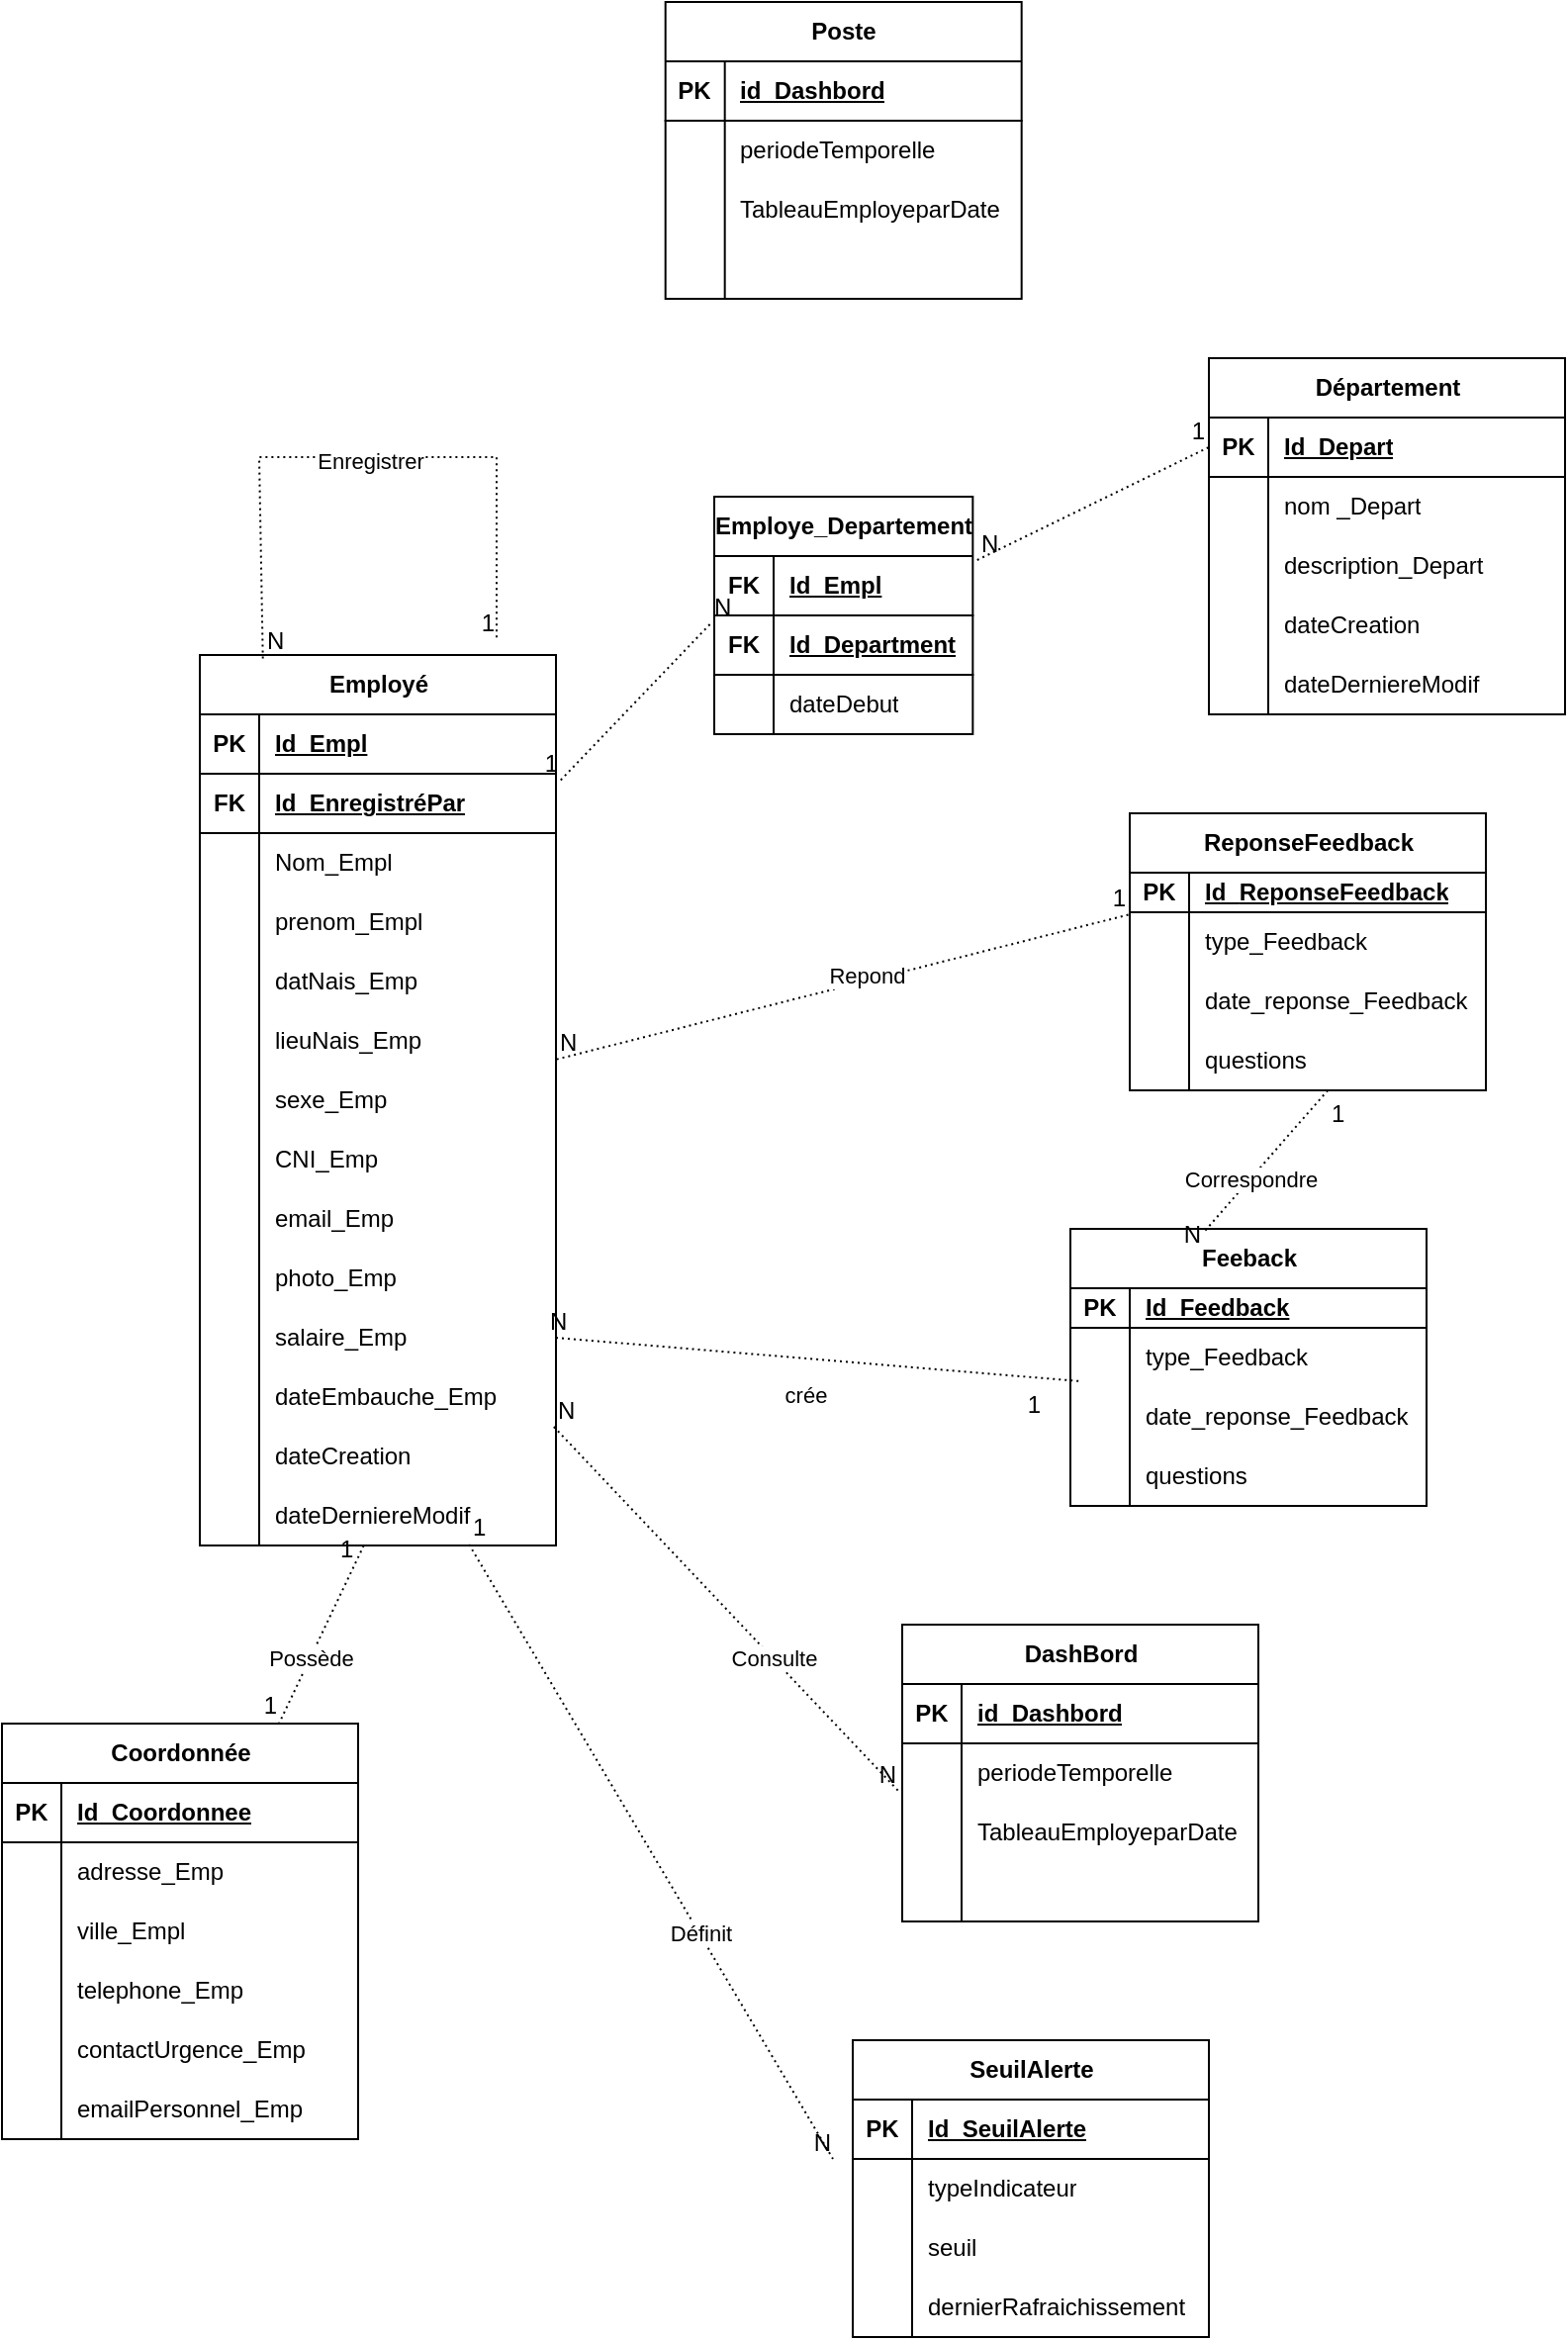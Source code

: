 <mxfile version="24.0.2" type="github">
  <diagram id="R2lEEEUBdFMjLlhIrx00" name="Page-1">
    <mxGraphModel dx="1783" dy="1573" grid="1" gridSize="10" guides="1" tooltips="1" connect="1" arrows="1" fold="1" page="1" pageScale="1" pageWidth="850" pageHeight="1100" math="0" shadow="0" extFonts="Permanent Marker^https://fonts.googleapis.com/css?family=Permanent+Marker">
      <root>
        <mxCell id="0" />
        <mxCell id="1" parent="0" />
        <mxCell id="-0GxGlL2orwzK-KLsCHP-15" value="Employé" style="shape=table;startSize=30;container=1;collapsible=1;childLayout=tableLayout;fixedRows=1;rowLines=0;fontStyle=1;align=center;resizeLast=1;html=1;" parent="1" vertex="1">
          <mxGeometry x="70" y="150" width="180" height="450" as="geometry" />
        </mxCell>
        <mxCell id="-0GxGlL2orwzK-KLsCHP-16" value="" style="shape=tableRow;horizontal=0;startSize=0;swimlaneHead=0;swimlaneBody=0;fillColor=none;collapsible=0;dropTarget=0;points=[[0,0.5],[1,0.5]];portConstraint=eastwest;top=0;left=0;right=0;bottom=1;" parent="-0GxGlL2orwzK-KLsCHP-15" vertex="1">
          <mxGeometry y="30" width="180" height="30" as="geometry" />
        </mxCell>
        <mxCell id="-0GxGlL2orwzK-KLsCHP-17" value="PK" style="shape=partialRectangle;connectable=0;fillColor=none;top=0;left=0;bottom=0;right=0;fontStyle=1;overflow=hidden;whiteSpace=wrap;html=1;" parent="-0GxGlL2orwzK-KLsCHP-16" vertex="1">
          <mxGeometry width="30" height="30" as="geometry">
            <mxRectangle width="30" height="30" as="alternateBounds" />
          </mxGeometry>
        </mxCell>
        <mxCell id="-0GxGlL2orwzK-KLsCHP-18" value="Id_Empl" style="shape=partialRectangle;connectable=0;fillColor=none;top=0;left=0;bottom=0;right=0;align=left;spacingLeft=6;fontStyle=5;overflow=hidden;whiteSpace=wrap;html=1;" parent="-0GxGlL2orwzK-KLsCHP-16" vertex="1">
          <mxGeometry x="30" width="150" height="30" as="geometry">
            <mxRectangle width="150" height="30" as="alternateBounds" />
          </mxGeometry>
        </mxCell>
        <mxCell id="mR8PUZUKdSk81WljhYog-1" value="" style="shape=tableRow;horizontal=0;startSize=0;swimlaneHead=0;swimlaneBody=0;fillColor=none;collapsible=0;dropTarget=0;points=[[0,0.5],[1,0.5]];portConstraint=eastwest;top=0;left=0;right=0;bottom=1;" vertex="1" parent="-0GxGlL2orwzK-KLsCHP-15">
          <mxGeometry y="60" width="180" height="30" as="geometry" />
        </mxCell>
        <mxCell id="mR8PUZUKdSk81WljhYog-2" value="FK" style="shape=partialRectangle;connectable=0;fillColor=none;top=0;left=0;bottom=0;right=0;fontStyle=1;overflow=hidden;whiteSpace=wrap;html=1;" vertex="1" parent="mR8PUZUKdSk81WljhYog-1">
          <mxGeometry width="30" height="30" as="geometry">
            <mxRectangle width="30" height="30" as="alternateBounds" />
          </mxGeometry>
        </mxCell>
        <mxCell id="mR8PUZUKdSk81WljhYog-3" value="Id_EnregistréPar" style="shape=partialRectangle;connectable=0;fillColor=none;top=0;left=0;bottom=0;right=0;align=left;spacingLeft=6;fontStyle=5;overflow=hidden;whiteSpace=wrap;html=1;" vertex="1" parent="mR8PUZUKdSk81WljhYog-1">
          <mxGeometry x="30" width="150" height="30" as="geometry">
            <mxRectangle width="150" height="30" as="alternateBounds" />
          </mxGeometry>
        </mxCell>
        <mxCell id="-0GxGlL2orwzK-KLsCHP-19" value="" style="shape=tableRow;horizontal=0;startSize=0;swimlaneHead=0;swimlaneBody=0;fillColor=none;collapsible=0;dropTarget=0;points=[[0,0.5],[1,0.5]];portConstraint=eastwest;top=0;left=0;right=0;bottom=0;" parent="-0GxGlL2orwzK-KLsCHP-15" vertex="1">
          <mxGeometry y="90" width="180" height="30" as="geometry" />
        </mxCell>
        <mxCell id="-0GxGlL2orwzK-KLsCHP-20" value="" style="shape=partialRectangle;connectable=0;fillColor=none;top=0;left=0;bottom=0;right=0;editable=1;overflow=hidden;whiteSpace=wrap;html=1;" parent="-0GxGlL2orwzK-KLsCHP-19" vertex="1">
          <mxGeometry width="30" height="30" as="geometry">
            <mxRectangle width="30" height="30" as="alternateBounds" />
          </mxGeometry>
        </mxCell>
        <mxCell id="-0GxGlL2orwzK-KLsCHP-21" value="Nom_Empl" style="shape=partialRectangle;connectable=0;fillColor=none;top=0;left=0;bottom=0;right=0;align=left;spacingLeft=6;overflow=hidden;whiteSpace=wrap;html=1;" parent="-0GxGlL2orwzK-KLsCHP-19" vertex="1">
          <mxGeometry x="30" width="150" height="30" as="geometry">
            <mxRectangle width="150" height="30" as="alternateBounds" />
          </mxGeometry>
        </mxCell>
        <mxCell id="-0GxGlL2orwzK-KLsCHP-22" value="" style="shape=tableRow;horizontal=0;startSize=0;swimlaneHead=0;swimlaneBody=0;fillColor=none;collapsible=0;dropTarget=0;points=[[0,0.5],[1,0.5]];portConstraint=eastwest;top=0;left=0;right=0;bottom=0;" parent="-0GxGlL2orwzK-KLsCHP-15" vertex="1">
          <mxGeometry y="120" width="180" height="30" as="geometry" />
        </mxCell>
        <mxCell id="-0GxGlL2orwzK-KLsCHP-23" value="" style="shape=partialRectangle;connectable=0;fillColor=none;top=0;left=0;bottom=0;right=0;editable=1;overflow=hidden;whiteSpace=wrap;html=1;" parent="-0GxGlL2orwzK-KLsCHP-22" vertex="1">
          <mxGeometry width="30" height="30" as="geometry">
            <mxRectangle width="30" height="30" as="alternateBounds" />
          </mxGeometry>
        </mxCell>
        <mxCell id="-0GxGlL2orwzK-KLsCHP-24" value="prenom_Empl" style="shape=partialRectangle;connectable=0;fillColor=none;top=0;left=0;bottom=0;right=0;align=left;spacingLeft=6;overflow=hidden;whiteSpace=wrap;html=1;" parent="-0GxGlL2orwzK-KLsCHP-22" vertex="1">
          <mxGeometry x="30" width="150" height="30" as="geometry">
            <mxRectangle width="150" height="30" as="alternateBounds" />
          </mxGeometry>
        </mxCell>
        <mxCell id="-0GxGlL2orwzK-KLsCHP-25" value="" style="shape=tableRow;horizontal=0;startSize=0;swimlaneHead=0;swimlaneBody=0;fillColor=none;collapsible=0;dropTarget=0;points=[[0,0.5],[1,0.5]];portConstraint=eastwest;top=0;left=0;right=0;bottom=0;" parent="-0GxGlL2orwzK-KLsCHP-15" vertex="1">
          <mxGeometry y="150" width="180" height="30" as="geometry" />
        </mxCell>
        <mxCell id="-0GxGlL2orwzK-KLsCHP-26" value="" style="shape=partialRectangle;connectable=0;fillColor=none;top=0;left=0;bottom=0;right=0;editable=1;overflow=hidden;whiteSpace=wrap;html=1;" parent="-0GxGlL2orwzK-KLsCHP-25" vertex="1">
          <mxGeometry width="30" height="30" as="geometry">
            <mxRectangle width="30" height="30" as="alternateBounds" />
          </mxGeometry>
        </mxCell>
        <mxCell id="-0GxGlL2orwzK-KLsCHP-27" value="datNais_Emp" style="shape=partialRectangle;connectable=0;fillColor=none;top=0;left=0;bottom=0;right=0;align=left;spacingLeft=6;overflow=hidden;whiteSpace=wrap;html=1;" parent="-0GxGlL2orwzK-KLsCHP-25" vertex="1">
          <mxGeometry x="30" width="150" height="30" as="geometry">
            <mxRectangle width="150" height="30" as="alternateBounds" />
          </mxGeometry>
        </mxCell>
        <mxCell id="-0GxGlL2orwzK-KLsCHP-31" value="" style="shape=tableRow;horizontal=0;startSize=0;swimlaneHead=0;swimlaneBody=0;fillColor=none;collapsible=0;dropTarget=0;points=[[0,0.5],[1,0.5]];portConstraint=eastwest;top=0;left=0;right=0;bottom=0;" parent="-0GxGlL2orwzK-KLsCHP-15" vertex="1">
          <mxGeometry y="180" width="180" height="30" as="geometry" />
        </mxCell>
        <mxCell id="-0GxGlL2orwzK-KLsCHP-32" value="" style="shape=partialRectangle;connectable=0;fillColor=none;top=0;left=0;bottom=0;right=0;editable=1;overflow=hidden;whiteSpace=wrap;html=1;" parent="-0GxGlL2orwzK-KLsCHP-31" vertex="1">
          <mxGeometry width="30" height="30" as="geometry">
            <mxRectangle width="30" height="30" as="alternateBounds" />
          </mxGeometry>
        </mxCell>
        <mxCell id="-0GxGlL2orwzK-KLsCHP-33" value="lieuNais_Emp" style="shape=partialRectangle;connectable=0;fillColor=none;top=0;left=0;bottom=0;right=0;align=left;spacingLeft=6;overflow=hidden;whiteSpace=wrap;html=1;" parent="-0GxGlL2orwzK-KLsCHP-31" vertex="1">
          <mxGeometry x="30" width="150" height="30" as="geometry">
            <mxRectangle width="150" height="30" as="alternateBounds" />
          </mxGeometry>
        </mxCell>
        <mxCell id="-0GxGlL2orwzK-KLsCHP-34" value="" style="shape=tableRow;horizontal=0;startSize=0;swimlaneHead=0;swimlaneBody=0;fillColor=none;collapsible=0;dropTarget=0;points=[[0,0.5],[1,0.5]];portConstraint=eastwest;top=0;left=0;right=0;bottom=0;" parent="-0GxGlL2orwzK-KLsCHP-15" vertex="1">
          <mxGeometry y="210" width="180" height="30" as="geometry" />
        </mxCell>
        <mxCell id="-0GxGlL2orwzK-KLsCHP-35" value="" style="shape=partialRectangle;connectable=0;fillColor=none;top=0;left=0;bottom=0;right=0;editable=1;overflow=hidden;whiteSpace=wrap;html=1;" parent="-0GxGlL2orwzK-KLsCHP-34" vertex="1">
          <mxGeometry width="30" height="30" as="geometry">
            <mxRectangle width="30" height="30" as="alternateBounds" />
          </mxGeometry>
        </mxCell>
        <mxCell id="-0GxGlL2orwzK-KLsCHP-36" value="sexe_Emp" style="shape=partialRectangle;connectable=0;fillColor=none;top=0;left=0;bottom=0;right=0;align=left;spacingLeft=6;overflow=hidden;whiteSpace=wrap;html=1;" parent="-0GxGlL2orwzK-KLsCHP-34" vertex="1">
          <mxGeometry x="30" width="150" height="30" as="geometry">
            <mxRectangle width="150" height="30" as="alternateBounds" />
          </mxGeometry>
        </mxCell>
        <mxCell id="-0GxGlL2orwzK-KLsCHP-37" value="" style="shape=tableRow;horizontal=0;startSize=0;swimlaneHead=0;swimlaneBody=0;fillColor=none;collapsible=0;dropTarget=0;points=[[0,0.5],[1,0.5]];portConstraint=eastwest;top=0;left=0;right=0;bottom=0;" parent="-0GxGlL2orwzK-KLsCHP-15" vertex="1">
          <mxGeometry y="240" width="180" height="30" as="geometry" />
        </mxCell>
        <mxCell id="-0GxGlL2orwzK-KLsCHP-38" value="" style="shape=partialRectangle;connectable=0;fillColor=none;top=0;left=0;bottom=0;right=0;editable=1;overflow=hidden;whiteSpace=wrap;html=1;" parent="-0GxGlL2orwzK-KLsCHP-37" vertex="1">
          <mxGeometry width="30" height="30" as="geometry">
            <mxRectangle width="30" height="30" as="alternateBounds" />
          </mxGeometry>
        </mxCell>
        <mxCell id="-0GxGlL2orwzK-KLsCHP-39" value="CNI_Emp" style="shape=partialRectangle;connectable=0;fillColor=none;top=0;left=0;bottom=0;right=0;align=left;spacingLeft=6;overflow=hidden;whiteSpace=wrap;html=1;" parent="-0GxGlL2orwzK-KLsCHP-37" vertex="1">
          <mxGeometry x="30" width="150" height="30" as="geometry">
            <mxRectangle width="150" height="30" as="alternateBounds" />
          </mxGeometry>
        </mxCell>
        <mxCell id="-0GxGlL2orwzK-KLsCHP-40" value="" style="shape=tableRow;horizontal=0;startSize=0;swimlaneHead=0;swimlaneBody=0;fillColor=none;collapsible=0;dropTarget=0;points=[[0,0.5],[1,0.5]];portConstraint=eastwest;top=0;left=0;right=0;bottom=0;" parent="-0GxGlL2orwzK-KLsCHP-15" vertex="1">
          <mxGeometry y="270" width="180" height="30" as="geometry" />
        </mxCell>
        <mxCell id="-0GxGlL2orwzK-KLsCHP-41" value="" style="shape=partialRectangle;connectable=0;fillColor=none;top=0;left=0;bottom=0;right=0;editable=1;overflow=hidden;whiteSpace=wrap;html=1;" parent="-0GxGlL2orwzK-KLsCHP-40" vertex="1">
          <mxGeometry width="30" height="30" as="geometry">
            <mxRectangle width="30" height="30" as="alternateBounds" />
          </mxGeometry>
        </mxCell>
        <mxCell id="-0GxGlL2orwzK-KLsCHP-42" value="email_Emp" style="shape=partialRectangle;connectable=0;fillColor=none;top=0;left=0;bottom=0;right=0;align=left;spacingLeft=6;overflow=hidden;whiteSpace=wrap;html=1;" parent="-0GxGlL2orwzK-KLsCHP-40" vertex="1">
          <mxGeometry x="30" width="150" height="30" as="geometry">
            <mxRectangle width="150" height="30" as="alternateBounds" />
          </mxGeometry>
        </mxCell>
        <mxCell id="-0GxGlL2orwzK-KLsCHP-55" value="" style="shape=tableRow;horizontal=0;startSize=0;swimlaneHead=0;swimlaneBody=0;fillColor=none;collapsible=0;dropTarget=0;points=[[0,0.5],[1,0.5]];portConstraint=eastwest;top=0;left=0;right=0;bottom=0;" parent="-0GxGlL2orwzK-KLsCHP-15" vertex="1">
          <mxGeometry y="300" width="180" height="30" as="geometry" />
        </mxCell>
        <mxCell id="-0GxGlL2orwzK-KLsCHP-56" value="" style="shape=partialRectangle;connectable=0;fillColor=none;top=0;left=0;bottom=0;right=0;editable=1;overflow=hidden;whiteSpace=wrap;html=1;" parent="-0GxGlL2orwzK-KLsCHP-55" vertex="1">
          <mxGeometry width="30" height="30" as="geometry">
            <mxRectangle width="30" height="30" as="alternateBounds" />
          </mxGeometry>
        </mxCell>
        <mxCell id="-0GxGlL2orwzK-KLsCHP-57" value="photo_Emp" style="shape=partialRectangle;connectable=0;fillColor=none;top=0;left=0;bottom=0;right=0;align=left;spacingLeft=6;overflow=hidden;whiteSpace=wrap;html=1;" parent="-0GxGlL2orwzK-KLsCHP-55" vertex="1">
          <mxGeometry x="30" width="150" height="30" as="geometry">
            <mxRectangle width="150" height="30" as="alternateBounds" />
          </mxGeometry>
        </mxCell>
        <mxCell id="CD_epfexB9cXlV3R2vXU-4" value="" style="shape=tableRow;horizontal=0;startSize=0;swimlaneHead=0;swimlaneBody=0;fillColor=none;collapsible=0;dropTarget=0;points=[[0,0.5],[1,0.5]];portConstraint=eastwest;top=0;left=0;right=0;bottom=0;" parent="-0GxGlL2orwzK-KLsCHP-15" vertex="1">
          <mxGeometry y="330" width="180" height="30" as="geometry" />
        </mxCell>
        <mxCell id="CD_epfexB9cXlV3R2vXU-5" value="" style="shape=partialRectangle;connectable=0;fillColor=none;top=0;left=0;bottom=0;right=0;editable=1;overflow=hidden;whiteSpace=wrap;html=1;" parent="CD_epfexB9cXlV3R2vXU-4" vertex="1">
          <mxGeometry width="30" height="30" as="geometry">
            <mxRectangle width="30" height="30" as="alternateBounds" />
          </mxGeometry>
        </mxCell>
        <mxCell id="CD_epfexB9cXlV3R2vXU-6" value="salaire_Emp" style="shape=partialRectangle;connectable=0;fillColor=none;top=0;left=0;bottom=0;right=0;align=left;spacingLeft=6;overflow=hidden;whiteSpace=wrap;html=1;" parent="CD_epfexB9cXlV3R2vXU-4" vertex="1">
          <mxGeometry x="30" width="150" height="30" as="geometry">
            <mxRectangle width="150" height="30" as="alternateBounds" />
          </mxGeometry>
        </mxCell>
        <mxCell id="CD_epfexB9cXlV3R2vXU-7" value="" style="shape=tableRow;horizontal=0;startSize=0;swimlaneHead=0;swimlaneBody=0;fillColor=none;collapsible=0;dropTarget=0;points=[[0,0.5],[1,0.5]];portConstraint=eastwest;top=0;left=0;right=0;bottom=0;" parent="-0GxGlL2orwzK-KLsCHP-15" vertex="1">
          <mxGeometry y="360" width="180" height="30" as="geometry" />
        </mxCell>
        <mxCell id="CD_epfexB9cXlV3R2vXU-8" value="" style="shape=partialRectangle;connectable=0;fillColor=none;top=0;left=0;bottom=0;right=0;editable=1;overflow=hidden;whiteSpace=wrap;html=1;" parent="CD_epfexB9cXlV3R2vXU-7" vertex="1">
          <mxGeometry width="30" height="30" as="geometry">
            <mxRectangle width="30" height="30" as="alternateBounds" />
          </mxGeometry>
        </mxCell>
        <mxCell id="CD_epfexB9cXlV3R2vXU-9" value="dateEmbauche_Emp" style="shape=partialRectangle;connectable=0;fillColor=none;top=0;left=0;bottom=0;right=0;align=left;spacingLeft=6;overflow=hidden;whiteSpace=wrap;html=1;" parent="CD_epfexB9cXlV3R2vXU-7" vertex="1">
          <mxGeometry x="30" width="150" height="30" as="geometry">
            <mxRectangle width="150" height="30" as="alternateBounds" />
          </mxGeometry>
        </mxCell>
        <mxCell id="mR8PUZUKdSk81WljhYog-55" value="" style="shape=tableRow;horizontal=0;startSize=0;swimlaneHead=0;swimlaneBody=0;fillColor=none;collapsible=0;dropTarget=0;points=[[0,0.5],[1,0.5]];portConstraint=eastwest;top=0;left=0;right=0;bottom=0;" vertex="1" parent="-0GxGlL2orwzK-KLsCHP-15">
          <mxGeometry y="390" width="180" height="30" as="geometry" />
        </mxCell>
        <mxCell id="mR8PUZUKdSk81WljhYog-56" value="" style="shape=partialRectangle;connectable=0;fillColor=none;top=0;left=0;bottom=0;right=0;editable=1;overflow=hidden;whiteSpace=wrap;html=1;" vertex="1" parent="mR8PUZUKdSk81WljhYog-55">
          <mxGeometry width="30" height="30" as="geometry">
            <mxRectangle width="30" height="30" as="alternateBounds" />
          </mxGeometry>
        </mxCell>
        <mxCell id="mR8PUZUKdSk81WljhYog-57" value="dateCreation" style="shape=partialRectangle;connectable=0;fillColor=none;top=0;left=0;bottom=0;right=0;align=left;spacingLeft=6;overflow=hidden;whiteSpace=wrap;html=1;" vertex="1" parent="mR8PUZUKdSk81WljhYog-55">
          <mxGeometry x="30" width="150" height="30" as="geometry">
            <mxRectangle width="150" height="30" as="alternateBounds" />
          </mxGeometry>
        </mxCell>
        <mxCell id="mR8PUZUKdSk81WljhYog-58" value="" style="shape=tableRow;horizontal=0;startSize=0;swimlaneHead=0;swimlaneBody=0;fillColor=none;collapsible=0;dropTarget=0;points=[[0,0.5],[1,0.5]];portConstraint=eastwest;top=0;left=0;right=0;bottom=0;" vertex="1" parent="-0GxGlL2orwzK-KLsCHP-15">
          <mxGeometry y="420" width="180" height="30" as="geometry" />
        </mxCell>
        <mxCell id="mR8PUZUKdSk81WljhYog-59" value="" style="shape=partialRectangle;connectable=0;fillColor=none;top=0;left=0;bottom=0;right=0;editable=1;overflow=hidden;whiteSpace=wrap;html=1;" vertex="1" parent="mR8PUZUKdSk81WljhYog-58">
          <mxGeometry width="30" height="30" as="geometry">
            <mxRectangle width="30" height="30" as="alternateBounds" />
          </mxGeometry>
        </mxCell>
        <mxCell id="mR8PUZUKdSk81WljhYog-60" value="dateDerniereModif" style="shape=partialRectangle;connectable=0;fillColor=none;top=0;left=0;bottom=0;right=0;align=left;spacingLeft=6;overflow=hidden;whiteSpace=wrap;html=1;" vertex="1" parent="mR8PUZUKdSk81WljhYog-58">
          <mxGeometry x="30" width="150" height="30" as="geometry">
            <mxRectangle width="150" height="30" as="alternateBounds" />
          </mxGeometry>
        </mxCell>
        <mxCell id="-0GxGlL2orwzK-KLsCHP-58" value="Département" style="shape=table;startSize=30;container=1;collapsible=1;childLayout=tableLayout;fixedRows=1;rowLines=0;fontStyle=1;align=center;resizeLast=1;html=1;" parent="1" vertex="1">
          <mxGeometry x="580" width="180" height="180" as="geometry" />
        </mxCell>
        <mxCell id="-0GxGlL2orwzK-KLsCHP-59" value="" style="shape=tableRow;horizontal=0;startSize=0;swimlaneHead=0;swimlaneBody=0;fillColor=none;collapsible=0;dropTarget=0;points=[[0,0.5],[1,0.5]];portConstraint=eastwest;top=0;left=0;right=0;bottom=1;" parent="-0GxGlL2orwzK-KLsCHP-58" vertex="1">
          <mxGeometry y="30" width="180" height="30" as="geometry" />
        </mxCell>
        <mxCell id="-0GxGlL2orwzK-KLsCHP-60" value="PK" style="shape=partialRectangle;connectable=0;fillColor=none;top=0;left=0;bottom=0;right=0;fontStyle=1;overflow=hidden;whiteSpace=wrap;html=1;" parent="-0GxGlL2orwzK-KLsCHP-59" vertex="1">
          <mxGeometry width="30" height="30" as="geometry">
            <mxRectangle width="30" height="30" as="alternateBounds" />
          </mxGeometry>
        </mxCell>
        <mxCell id="-0GxGlL2orwzK-KLsCHP-61" value="Id_Depart" style="shape=partialRectangle;connectable=0;fillColor=none;top=0;left=0;bottom=0;right=0;align=left;spacingLeft=6;fontStyle=5;overflow=hidden;whiteSpace=wrap;html=1;" parent="-0GxGlL2orwzK-KLsCHP-59" vertex="1">
          <mxGeometry x="30" width="150" height="30" as="geometry">
            <mxRectangle width="150" height="30" as="alternateBounds" />
          </mxGeometry>
        </mxCell>
        <mxCell id="-0GxGlL2orwzK-KLsCHP-62" value="" style="shape=tableRow;horizontal=0;startSize=0;swimlaneHead=0;swimlaneBody=0;fillColor=none;collapsible=0;dropTarget=0;points=[[0,0.5],[1,0.5]];portConstraint=eastwest;top=0;left=0;right=0;bottom=0;" parent="-0GxGlL2orwzK-KLsCHP-58" vertex="1">
          <mxGeometry y="60" width="180" height="30" as="geometry" />
        </mxCell>
        <mxCell id="-0GxGlL2orwzK-KLsCHP-63" value="" style="shape=partialRectangle;connectable=0;fillColor=none;top=0;left=0;bottom=0;right=0;editable=1;overflow=hidden;whiteSpace=wrap;html=1;" parent="-0GxGlL2orwzK-KLsCHP-62" vertex="1">
          <mxGeometry width="30" height="30" as="geometry">
            <mxRectangle width="30" height="30" as="alternateBounds" />
          </mxGeometry>
        </mxCell>
        <mxCell id="-0GxGlL2orwzK-KLsCHP-64" value="nom _Depart" style="shape=partialRectangle;connectable=0;fillColor=none;top=0;left=0;bottom=0;right=0;align=left;spacingLeft=6;overflow=hidden;whiteSpace=wrap;html=1;" parent="-0GxGlL2orwzK-KLsCHP-62" vertex="1">
          <mxGeometry x="30" width="150" height="30" as="geometry">
            <mxRectangle width="150" height="30" as="alternateBounds" />
          </mxGeometry>
        </mxCell>
        <mxCell id="-0GxGlL2orwzK-KLsCHP-65" value="" style="shape=tableRow;horizontal=0;startSize=0;swimlaneHead=0;swimlaneBody=0;fillColor=none;collapsible=0;dropTarget=0;points=[[0,0.5],[1,0.5]];portConstraint=eastwest;top=0;left=0;right=0;bottom=0;" parent="-0GxGlL2orwzK-KLsCHP-58" vertex="1">
          <mxGeometry y="90" width="180" height="30" as="geometry" />
        </mxCell>
        <mxCell id="-0GxGlL2orwzK-KLsCHP-66" value="" style="shape=partialRectangle;connectable=0;fillColor=none;top=0;left=0;bottom=0;right=0;editable=1;overflow=hidden;whiteSpace=wrap;html=1;" parent="-0GxGlL2orwzK-KLsCHP-65" vertex="1">
          <mxGeometry width="30" height="30" as="geometry">
            <mxRectangle width="30" height="30" as="alternateBounds" />
          </mxGeometry>
        </mxCell>
        <mxCell id="-0GxGlL2orwzK-KLsCHP-67" value="description_Depart" style="shape=partialRectangle;connectable=0;fillColor=none;top=0;left=0;bottom=0;right=0;align=left;spacingLeft=6;overflow=hidden;whiteSpace=wrap;html=1;" parent="-0GxGlL2orwzK-KLsCHP-65" vertex="1">
          <mxGeometry x="30" width="150" height="30" as="geometry">
            <mxRectangle width="150" height="30" as="alternateBounds" />
          </mxGeometry>
        </mxCell>
        <mxCell id="mR8PUZUKdSk81WljhYog-64" value="" style="shape=tableRow;horizontal=0;startSize=0;swimlaneHead=0;swimlaneBody=0;fillColor=none;collapsible=0;dropTarget=0;points=[[0,0.5],[1,0.5]];portConstraint=eastwest;top=0;left=0;right=0;bottom=0;" vertex="1" parent="-0GxGlL2orwzK-KLsCHP-58">
          <mxGeometry y="120" width="180" height="30" as="geometry" />
        </mxCell>
        <mxCell id="mR8PUZUKdSk81WljhYog-65" value="" style="shape=partialRectangle;connectable=0;fillColor=none;top=0;left=0;bottom=0;right=0;editable=1;overflow=hidden;whiteSpace=wrap;html=1;" vertex="1" parent="mR8PUZUKdSk81WljhYog-64">
          <mxGeometry width="30" height="30" as="geometry">
            <mxRectangle width="30" height="30" as="alternateBounds" />
          </mxGeometry>
        </mxCell>
        <mxCell id="mR8PUZUKdSk81WljhYog-66" value="dateCreation" style="shape=partialRectangle;connectable=0;fillColor=none;top=0;left=0;bottom=0;right=0;align=left;spacingLeft=6;overflow=hidden;whiteSpace=wrap;html=1;" vertex="1" parent="mR8PUZUKdSk81WljhYog-64">
          <mxGeometry x="30" width="150" height="30" as="geometry">
            <mxRectangle width="150" height="30" as="alternateBounds" />
          </mxGeometry>
        </mxCell>
        <mxCell id="mR8PUZUKdSk81WljhYog-67" value="" style="shape=tableRow;horizontal=0;startSize=0;swimlaneHead=0;swimlaneBody=0;fillColor=none;collapsible=0;dropTarget=0;points=[[0,0.5],[1,0.5]];portConstraint=eastwest;top=0;left=0;right=0;bottom=0;" vertex="1" parent="-0GxGlL2orwzK-KLsCHP-58">
          <mxGeometry y="150" width="180" height="30" as="geometry" />
        </mxCell>
        <mxCell id="mR8PUZUKdSk81WljhYog-68" value="" style="shape=partialRectangle;connectable=0;fillColor=none;top=0;left=0;bottom=0;right=0;editable=1;overflow=hidden;whiteSpace=wrap;html=1;" vertex="1" parent="mR8PUZUKdSk81WljhYog-67">
          <mxGeometry width="30" height="30" as="geometry">
            <mxRectangle width="30" height="30" as="alternateBounds" />
          </mxGeometry>
        </mxCell>
        <mxCell id="mR8PUZUKdSk81WljhYog-69" value="dateDerniereModif" style="shape=partialRectangle;connectable=0;fillColor=none;top=0;left=0;bottom=0;right=0;align=left;spacingLeft=6;overflow=hidden;whiteSpace=wrap;html=1;" vertex="1" parent="mR8PUZUKdSk81WljhYog-67">
          <mxGeometry x="30" width="150" height="30" as="geometry">
            <mxRectangle width="150" height="30" as="alternateBounds" />
          </mxGeometry>
        </mxCell>
        <mxCell id="-0GxGlL2orwzK-KLsCHP-77" value="Feeback" style="shape=table;startSize=30;container=1;collapsible=1;childLayout=tableLayout;fixedRows=1;rowLines=0;fontStyle=1;align=center;resizeLast=1;html=1;" parent="1" vertex="1">
          <mxGeometry x="510" y="440" width="180" height="140" as="geometry" />
        </mxCell>
        <mxCell id="-0GxGlL2orwzK-KLsCHP-78" value="" style="shape=tableRow;horizontal=0;startSize=0;swimlaneHead=0;swimlaneBody=0;fillColor=none;collapsible=0;dropTarget=0;points=[[0,0.5],[1,0.5]];portConstraint=eastwest;top=0;left=0;right=0;bottom=1;" parent="-0GxGlL2orwzK-KLsCHP-77" vertex="1">
          <mxGeometry y="30" width="180" height="20" as="geometry" />
        </mxCell>
        <mxCell id="-0GxGlL2orwzK-KLsCHP-79" value="PK" style="shape=partialRectangle;connectable=0;fillColor=none;top=0;left=0;bottom=0;right=0;fontStyle=1;overflow=hidden;whiteSpace=wrap;html=1;" parent="-0GxGlL2orwzK-KLsCHP-78" vertex="1">
          <mxGeometry width="30" height="20" as="geometry">
            <mxRectangle width="30" height="20" as="alternateBounds" />
          </mxGeometry>
        </mxCell>
        <mxCell id="-0GxGlL2orwzK-KLsCHP-80" value="Id_Feedback" style="shape=partialRectangle;connectable=0;fillColor=none;top=0;left=0;bottom=0;right=0;align=left;spacingLeft=6;fontStyle=5;overflow=hidden;whiteSpace=wrap;html=1;" parent="-0GxGlL2orwzK-KLsCHP-78" vertex="1">
          <mxGeometry x="30" width="150" height="20" as="geometry">
            <mxRectangle width="150" height="20" as="alternateBounds" />
          </mxGeometry>
        </mxCell>
        <mxCell id="-0GxGlL2orwzK-KLsCHP-81" value="" style="shape=tableRow;horizontal=0;startSize=0;swimlaneHead=0;swimlaneBody=0;fillColor=none;collapsible=0;dropTarget=0;points=[[0,0.5],[1,0.5]];portConstraint=eastwest;top=0;left=0;right=0;bottom=0;" parent="-0GxGlL2orwzK-KLsCHP-77" vertex="1">
          <mxGeometry y="50" width="180" height="30" as="geometry" />
        </mxCell>
        <mxCell id="-0GxGlL2orwzK-KLsCHP-82" value="" style="shape=partialRectangle;connectable=0;fillColor=none;top=0;left=0;bottom=0;right=0;editable=1;overflow=hidden;whiteSpace=wrap;html=1;" parent="-0GxGlL2orwzK-KLsCHP-81" vertex="1">
          <mxGeometry width="30" height="30" as="geometry">
            <mxRectangle width="30" height="30" as="alternateBounds" />
          </mxGeometry>
        </mxCell>
        <mxCell id="-0GxGlL2orwzK-KLsCHP-83" value="type_Feedback" style="shape=partialRectangle;connectable=0;fillColor=none;top=0;left=0;bottom=0;right=0;align=left;spacingLeft=6;overflow=hidden;whiteSpace=wrap;html=1;" parent="-0GxGlL2orwzK-KLsCHP-81" vertex="1">
          <mxGeometry x="30" width="150" height="30" as="geometry">
            <mxRectangle width="150" height="30" as="alternateBounds" />
          </mxGeometry>
        </mxCell>
        <mxCell id="CD_epfexB9cXlV3R2vXU-244" value="" style="shape=tableRow;horizontal=0;startSize=0;swimlaneHead=0;swimlaneBody=0;fillColor=none;collapsible=0;dropTarget=0;points=[[0,0.5],[1,0.5]];portConstraint=eastwest;top=0;left=0;right=0;bottom=0;" parent="-0GxGlL2orwzK-KLsCHP-77" vertex="1">
          <mxGeometry y="80" width="180" height="30" as="geometry" />
        </mxCell>
        <mxCell id="CD_epfexB9cXlV3R2vXU-245" value="" style="shape=partialRectangle;connectable=0;fillColor=none;top=0;left=0;bottom=0;right=0;editable=1;overflow=hidden;whiteSpace=wrap;html=1;" parent="CD_epfexB9cXlV3R2vXU-244" vertex="1">
          <mxGeometry width="30" height="30" as="geometry">
            <mxRectangle width="30" height="30" as="alternateBounds" />
          </mxGeometry>
        </mxCell>
        <mxCell id="CD_epfexB9cXlV3R2vXU-246" value="date_reponse_Feedback" style="shape=partialRectangle;connectable=0;fillColor=none;top=0;left=0;bottom=0;right=0;align=left;spacingLeft=6;overflow=hidden;whiteSpace=wrap;html=1;" parent="CD_epfexB9cXlV3R2vXU-244" vertex="1">
          <mxGeometry x="30" width="150" height="30" as="geometry">
            <mxRectangle width="150" height="30" as="alternateBounds" />
          </mxGeometry>
        </mxCell>
        <mxCell id="CD_epfexB9cXlV3R2vXU-247" value="" style="shape=tableRow;horizontal=0;startSize=0;swimlaneHead=0;swimlaneBody=0;fillColor=none;collapsible=0;dropTarget=0;points=[[0,0.5],[1,0.5]];portConstraint=eastwest;top=0;left=0;right=0;bottom=0;" parent="-0GxGlL2orwzK-KLsCHP-77" vertex="1">
          <mxGeometry y="110" width="180" height="30" as="geometry" />
        </mxCell>
        <mxCell id="CD_epfexB9cXlV3R2vXU-248" value="" style="shape=partialRectangle;connectable=0;fillColor=none;top=0;left=0;bottom=0;right=0;editable=1;overflow=hidden;whiteSpace=wrap;html=1;" parent="CD_epfexB9cXlV3R2vXU-247" vertex="1">
          <mxGeometry width="30" height="30" as="geometry">
            <mxRectangle width="30" height="30" as="alternateBounds" />
          </mxGeometry>
        </mxCell>
        <mxCell id="CD_epfexB9cXlV3R2vXU-249" value="questions" style="shape=partialRectangle;connectable=0;fillColor=none;top=0;left=0;bottom=0;right=0;align=left;spacingLeft=6;overflow=hidden;whiteSpace=wrap;html=1;" parent="CD_epfexB9cXlV3R2vXU-247" vertex="1">
          <mxGeometry x="30" width="150" height="30" as="geometry">
            <mxRectangle width="150" height="30" as="alternateBounds" />
          </mxGeometry>
        </mxCell>
        <mxCell id="CD_epfexB9cXlV3R2vXU-282" value="ReponseFeedback" style="shape=table;startSize=30;container=1;collapsible=1;childLayout=tableLayout;fixedRows=1;rowLines=0;fontStyle=1;align=center;resizeLast=1;html=1;" parent="1" vertex="1">
          <mxGeometry x="540" y="230" width="180" height="140" as="geometry" />
        </mxCell>
        <mxCell id="CD_epfexB9cXlV3R2vXU-283" value="" style="shape=tableRow;horizontal=0;startSize=0;swimlaneHead=0;swimlaneBody=0;fillColor=none;collapsible=0;dropTarget=0;points=[[0,0.5],[1,0.5]];portConstraint=eastwest;top=0;left=0;right=0;bottom=1;" parent="CD_epfexB9cXlV3R2vXU-282" vertex="1">
          <mxGeometry y="30" width="180" height="20" as="geometry" />
        </mxCell>
        <mxCell id="CD_epfexB9cXlV3R2vXU-284" value="PK" style="shape=partialRectangle;connectable=0;fillColor=none;top=0;left=0;bottom=0;right=0;fontStyle=1;overflow=hidden;whiteSpace=wrap;html=1;" parent="CD_epfexB9cXlV3R2vXU-283" vertex="1">
          <mxGeometry width="30" height="20" as="geometry">
            <mxRectangle width="30" height="20" as="alternateBounds" />
          </mxGeometry>
        </mxCell>
        <mxCell id="CD_epfexB9cXlV3R2vXU-285" value="Id_&lt;span style=&quot;text-align: center; text-wrap: nowrap;&quot;&gt;ReponseFeedback&lt;/span&gt;" style="shape=partialRectangle;connectable=0;fillColor=none;top=0;left=0;bottom=0;right=0;align=left;spacingLeft=6;fontStyle=5;overflow=hidden;whiteSpace=wrap;html=1;" parent="CD_epfexB9cXlV3R2vXU-283" vertex="1">
          <mxGeometry x="30" width="150" height="20" as="geometry">
            <mxRectangle width="150" height="20" as="alternateBounds" />
          </mxGeometry>
        </mxCell>
        <mxCell id="CD_epfexB9cXlV3R2vXU-289" value="" style="shape=tableRow;horizontal=0;startSize=0;swimlaneHead=0;swimlaneBody=0;fillColor=none;collapsible=0;dropTarget=0;points=[[0,0.5],[1,0.5]];portConstraint=eastwest;top=0;left=0;right=0;bottom=0;" parent="CD_epfexB9cXlV3R2vXU-282" vertex="1">
          <mxGeometry y="50" width="180" height="30" as="geometry" />
        </mxCell>
        <mxCell id="CD_epfexB9cXlV3R2vXU-290" value="" style="shape=partialRectangle;connectable=0;fillColor=none;top=0;left=0;bottom=0;right=0;editable=1;overflow=hidden;whiteSpace=wrap;html=1;" parent="CD_epfexB9cXlV3R2vXU-289" vertex="1">
          <mxGeometry width="30" height="30" as="geometry">
            <mxRectangle width="30" height="30" as="alternateBounds" />
          </mxGeometry>
        </mxCell>
        <mxCell id="CD_epfexB9cXlV3R2vXU-291" value="type_Feedback" style="shape=partialRectangle;connectable=0;fillColor=none;top=0;left=0;bottom=0;right=0;align=left;spacingLeft=6;overflow=hidden;whiteSpace=wrap;html=1;" parent="CD_epfexB9cXlV3R2vXU-289" vertex="1">
          <mxGeometry x="30" width="150" height="30" as="geometry">
            <mxRectangle width="150" height="30" as="alternateBounds" />
          </mxGeometry>
        </mxCell>
        <mxCell id="CD_epfexB9cXlV3R2vXU-292" value="" style="shape=tableRow;horizontal=0;startSize=0;swimlaneHead=0;swimlaneBody=0;fillColor=none;collapsible=0;dropTarget=0;points=[[0,0.5],[1,0.5]];portConstraint=eastwest;top=0;left=0;right=0;bottom=0;" parent="CD_epfexB9cXlV3R2vXU-282" vertex="1">
          <mxGeometry y="80" width="180" height="30" as="geometry" />
        </mxCell>
        <mxCell id="CD_epfexB9cXlV3R2vXU-293" value="" style="shape=partialRectangle;connectable=0;fillColor=none;top=0;left=0;bottom=0;right=0;editable=1;overflow=hidden;whiteSpace=wrap;html=1;" parent="CD_epfexB9cXlV3R2vXU-292" vertex="1">
          <mxGeometry width="30" height="30" as="geometry">
            <mxRectangle width="30" height="30" as="alternateBounds" />
          </mxGeometry>
        </mxCell>
        <mxCell id="CD_epfexB9cXlV3R2vXU-294" value="date_reponse_Feedback" style="shape=partialRectangle;connectable=0;fillColor=none;top=0;left=0;bottom=0;right=0;align=left;spacingLeft=6;overflow=hidden;whiteSpace=wrap;html=1;" parent="CD_epfexB9cXlV3R2vXU-292" vertex="1">
          <mxGeometry x="30" width="150" height="30" as="geometry">
            <mxRectangle width="150" height="30" as="alternateBounds" />
          </mxGeometry>
        </mxCell>
        <mxCell id="CD_epfexB9cXlV3R2vXU-295" value="" style="shape=tableRow;horizontal=0;startSize=0;swimlaneHead=0;swimlaneBody=0;fillColor=none;collapsible=0;dropTarget=0;points=[[0,0.5],[1,0.5]];portConstraint=eastwest;top=0;left=0;right=0;bottom=0;" parent="CD_epfexB9cXlV3R2vXU-282" vertex="1">
          <mxGeometry y="110" width="180" height="30" as="geometry" />
        </mxCell>
        <mxCell id="CD_epfexB9cXlV3R2vXU-296" value="" style="shape=partialRectangle;connectable=0;fillColor=none;top=0;left=0;bottom=0;right=0;editable=1;overflow=hidden;whiteSpace=wrap;html=1;" parent="CD_epfexB9cXlV3R2vXU-295" vertex="1">
          <mxGeometry width="30" height="30" as="geometry">
            <mxRectangle width="30" height="30" as="alternateBounds" />
          </mxGeometry>
        </mxCell>
        <mxCell id="CD_epfexB9cXlV3R2vXU-297" value="questions" style="shape=partialRectangle;connectable=0;fillColor=none;top=0;left=0;bottom=0;right=0;align=left;spacingLeft=6;overflow=hidden;whiteSpace=wrap;html=1;" parent="CD_epfexB9cXlV3R2vXU-295" vertex="1">
          <mxGeometry x="30" width="150" height="30" as="geometry">
            <mxRectangle width="150" height="30" as="alternateBounds" />
          </mxGeometry>
        </mxCell>
        <mxCell id="CD_epfexB9cXlV3R2vXU-337" value="DashBord" style="shape=table;startSize=30;container=1;collapsible=1;childLayout=tableLayout;fixedRows=1;rowLines=0;fontStyle=1;align=center;resizeLast=1;html=1;" parent="1" vertex="1">
          <mxGeometry x="425" y="640" width="180" height="150" as="geometry" />
        </mxCell>
        <mxCell id="CD_epfexB9cXlV3R2vXU-338" value="" style="shape=tableRow;horizontal=0;startSize=0;swimlaneHead=0;swimlaneBody=0;fillColor=none;collapsible=0;dropTarget=0;points=[[0,0.5],[1,0.5]];portConstraint=eastwest;top=0;left=0;right=0;bottom=1;" parent="CD_epfexB9cXlV3R2vXU-337" vertex="1">
          <mxGeometry y="30" width="180" height="30" as="geometry" />
        </mxCell>
        <mxCell id="CD_epfexB9cXlV3R2vXU-339" value="PK" style="shape=partialRectangle;connectable=0;fillColor=none;top=0;left=0;bottom=0;right=0;fontStyle=1;overflow=hidden;whiteSpace=wrap;html=1;" parent="CD_epfexB9cXlV3R2vXU-338" vertex="1">
          <mxGeometry width="30" height="30" as="geometry">
            <mxRectangle width="30" height="30" as="alternateBounds" />
          </mxGeometry>
        </mxCell>
        <mxCell id="CD_epfexB9cXlV3R2vXU-340" value="id_Dashbord" style="shape=partialRectangle;connectable=0;fillColor=none;top=0;left=0;bottom=0;right=0;align=left;spacingLeft=6;fontStyle=5;overflow=hidden;whiteSpace=wrap;html=1;" parent="CD_epfexB9cXlV3R2vXU-338" vertex="1">
          <mxGeometry x="30" width="150" height="30" as="geometry">
            <mxRectangle width="150" height="30" as="alternateBounds" />
          </mxGeometry>
        </mxCell>
        <mxCell id="CD_epfexB9cXlV3R2vXU-341" value="" style="shape=tableRow;horizontal=0;startSize=0;swimlaneHead=0;swimlaneBody=0;fillColor=none;collapsible=0;dropTarget=0;points=[[0,0.5],[1,0.5]];portConstraint=eastwest;top=0;left=0;right=0;bottom=0;" parent="CD_epfexB9cXlV3R2vXU-337" vertex="1">
          <mxGeometry y="60" width="180" height="30" as="geometry" />
        </mxCell>
        <mxCell id="CD_epfexB9cXlV3R2vXU-342" value="" style="shape=partialRectangle;connectable=0;fillColor=none;top=0;left=0;bottom=0;right=0;editable=1;overflow=hidden;whiteSpace=wrap;html=1;" parent="CD_epfexB9cXlV3R2vXU-341" vertex="1">
          <mxGeometry width="30" height="30" as="geometry">
            <mxRectangle width="30" height="30" as="alternateBounds" />
          </mxGeometry>
        </mxCell>
        <mxCell id="CD_epfexB9cXlV3R2vXU-343" value="periodeTemporelle" style="shape=partialRectangle;connectable=0;fillColor=none;top=0;left=0;bottom=0;right=0;align=left;spacingLeft=6;overflow=hidden;whiteSpace=wrap;html=1;" parent="CD_epfexB9cXlV3R2vXU-341" vertex="1">
          <mxGeometry x="30" width="150" height="30" as="geometry">
            <mxRectangle width="150" height="30" as="alternateBounds" />
          </mxGeometry>
        </mxCell>
        <mxCell id="CD_epfexB9cXlV3R2vXU-344" value="" style="shape=tableRow;horizontal=0;startSize=0;swimlaneHead=0;swimlaneBody=0;fillColor=none;collapsible=0;dropTarget=0;points=[[0,0.5],[1,0.5]];portConstraint=eastwest;top=0;left=0;right=0;bottom=0;" parent="CD_epfexB9cXlV3R2vXU-337" vertex="1">
          <mxGeometry y="90" width="180" height="30" as="geometry" />
        </mxCell>
        <mxCell id="CD_epfexB9cXlV3R2vXU-345" value="" style="shape=partialRectangle;connectable=0;fillColor=none;top=0;left=0;bottom=0;right=0;editable=1;overflow=hidden;whiteSpace=wrap;html=1;" parent="CD_epfexB9cXlV3R2vXU-344" vertex="1">
          <mxGeometry width="30" height="30" as="geometry">
            <mxRectangle width="30" height="30" as="alternateBounds" />
          </mxGeometry>
        </mxCell>
        <mxCell id="CD_epfexB9cXlV3R2vXU-346" value="TableauEmployeparDate" style="shape=partialRectangle;connectable=0;fillColor=none;top=0;left=0;bottom=0;right=0;align=left;spacingLeft=6;overflow=hidden;whiteSpace=wrap;html=1;" parent="CD_epfexB9cXlV3R2vXU-344" vertex="1">
          <mxGeometry x="30" width="150" height="30" as="geometry">
            <mxRectangle width="150" height="30" as="alternateBounds" />
          </mxGeometry>
        </mxCell>
        <mxCell id="CD_epfexB9cXlV3R2vXU-347" value="" style="shape=tableRow;horizontal=0;startSize=0;swimlaneHead=0;swimlaneBody=0;fillColor=none;collapsible=0;dropTarget=0;points=[[0,0.5],[1,0.5]];portConstraint=eastwest;top=0;left=0;right=0;bottom=0;" parent="CD_epfexB9cXlV3R2vXU-337" vertex="1">
          <mxGeometry y="120" width="180" height="30" as="geometry" />
        </mxCell>
        <mxCell id="CD_epfexB9cXlV3R2vXU-348" value="" style="shape=partialRectangle;connectable=0;fillColor=none;top=0;left=0;bottom=0;right=0;editable=1;overflow=hidden;whiteSpace=wrap;html=1;" parent="CD_epfexB9cXlV3R2vXU-347" vertex="1">
          <mxGeometry width="30" height="30" as="geometry">
            <mxRectangle width="30" height="30" as="alternateBounds" />
          </mxGeometry>
        </mxCell>
        <mxCell id="CD_epfexB9cXlV3R2vXU-349" value="&amp;nbsp;" style="shape=partialRectangle;connectable=0;fillColor=none;top=0;left=0;bottom=0;right=0;align=left;spacingLeft=6;overflow=hidden;whiteSpace=wrap;html=1;" parent="CD_epfexB9cXlV3R2vXU-347" vertex="1">
          <mxGeometry x="30" width="150" height="30" as="geometry">
            <mxRectangle width="150" height="30" as="alternateBounds" />
          </mxGeometry>
        </mxCell>
        <mxCell id="CD_epfexB9cXlV3R2vXU-350" value="SeuilAlerte" style="shape=table;startSize=30;container=1;collapsible=1;childLayout=tableLayout;fixedRows=1;rowLines=0;fontStyle=1;align=center;resizeLast=1;html=1;" parent="1" vertex="1">
          <mxGeometry x="400" y="850" width="180" height="150" as="geometry" />
        </mxCell>
        <mxCell id="CD_epfexB9cXlV3R2vXU-351" value="" style="shape=tableRow;horizontal=0;startSize=0;swimlaneHead=0;swimlaneBody=0;fillColor=none;collapsible=0;dropTarget=0;points=[[0,0.5],[1,0.5]];portConstraint=eastwest;top=0;left=0;right=0;bottom=1;" parent="CD_epfexB9cXlV3R2vXU-350" vertex="1">
          <mxGeometry y="30" width="180" height="30" as="geometry" />
        </mxCell>
        <mxCell id="CD_epfexB9cXlV3R2vXU-352" value="PK" style="shape=partialRectangle;connectable=0;fillColor=none;top=0;left=0;bottom=0;right=0;fontStyle=1;overflow=hidden;whiteSpace=wrap;html=1;" parent="CD_epfexB9cXlV3R2vXU-351" vertex="1">
          <mxGeometry width="30" height="30" as="geometry">
            <mxRectangle width="30" height="30" as="alternateBounds" />
          </mxGeometry>
        </mxCell>
        <mxCell id="CD_epfexB9cXlV3R2vXU-353" value="Id_SeuilAlerte" style="shape=partialRectangle;connectable=0;fillColor=none;top=0;left=0;bottom=0;right=0;align=left;spacingLeft=6;fontStyle=5;overflow=hidden;whiteSpace=wrap;html=1;" parent="CD_epfexB9cXlV3R2vXU-351" vertex="1">
          <mxGeometry x="30" width="150" height="30" as="geometry">
            <mxRectangle width="150" height="30" as="alternateBounds" />
          </mxGeometry>
        </mxCell>
        <mxCell id="CD_epfexB9cXlV3R2vXU-354" value="" style="shape=tableRow;horizontal=0;startSize=0;swimlaneHead=0;swimlaneBody=0;fillColor=none;collapsible=0;dropTarget=0;points=[[0,0.5],[1,0.5]];portConstraint=eastwest;top=0;left=0;right=0;bottom=0;" parent="CD_epfexB9cXlV3R2vXU-350" vertex="1">
          <mxGeometry y="60" width="180" height="30" as="geometry" />
        </mxCell>
        <mxCell id="CD_epfexB9cXlV3R2vXU-355" value="" style="shape=partialRectangle;connectable=0;fillColor=none;top=0;left=0;bottom=0;right=0;editable=1;overflow=hidden;whiteSpace=wrap;html=1;" parent="CD_epfexB9cXlV3R2vXU-354" vertex="1">
          <mxGeometry width="30" height="30" as="geometry">
            <mxRectangle width="30" height="30" as="alternateBounds" />
          </mxGeometry>
        </mxCell>
        <mxCell id="CD_epfexB9cXlV3R2vXU-356" value="typeIndicateur" style="shape=partialRectangle;connectable=0;fillColor=none;top=0;left=0;bottom=0;right=0;align=left;spacingLeft=6;overflow=hidden;whiteSpace=wrap;html=1;" parent="CD_epfexB9cXlV3R2vXU-354" vertex="1">
          <mxGeometry x="30" width="150" height="30" as="geometry">
            <mxRectangle width="150" height="30" as="alternateBounds" />
          </mxGeometry>
        </mxCell>
        <mxCell id="CD_epfexB9cXlV3R2vXU-357" value="" style="shape=tableRow;horizontal=0;startSize=0;swimlaneHead=0;swimlaneBody=0;fillColor=none;collapsible=0;dropTarget=0;points=[[0,0.5],[1,0.5]];portConstraint=eastwest;top=0;left=0;right=0;bottom=0;" parent="CD_epfexB9cXlV3R2vXU-350" vertex="1">
          <mxGeometry y="90" width="180" height="30" as="geometry" />
        </mxCell>
        <mxCell id="CD_epfexB9cXlV3R2vXU-358" value="" style="shape=partialRectangle;connectable=0;fillColor=none;top=0;left=0;bottom=0;right=0;editable=1;overflow=hidden;whiteSpace=wrap;html=1;" parent="CD_epfexB9cXlV3R2vXU-357" vertex="1">
          <mxGeometry width="30" height="30" as="geometry">
            <mxRectangle width="30" height="30" as="alternateBounds" />
          </mxGeometry>
        </mxCell>
        <mxCell id="CD_epfexB9cXlV3R2vXU-359" value="seuil&amp;nbsp;" style="shape=partialRectangle;connectable=0;fillColor=none;top=0;left=0;bottom=0;right=0;align=left;spacingLeft=6;overflow=hidden;whiteSpace=wrap;html=1;" parent="CD_epfexB9cXlV3R2vXU-357" vertex="1">
          <mxGeometry x="30" width="150" height="30" as="geometry">
            <mxRectangle width="150" height="30" as="alternateBounds" />
          </mxGeometry>
        </mxCell>
        <mxCell id="CD_epfexB9cXlV3R2vXU-360" value="" style="shape=tableRow;horizontal=0;startSize=0;swimlaneHead=0;swimlaneBody=0;fillColor=none;collapsible=0;dropTarget=0;points=[[0,0.5],[1,0.5]];portConstraint=eastwest;top=0;left=0;right=0;bottom=0;" parent="CD_epfexB9cXlV3R2vXU-350" vertex="1">
          <mxGeometry y="120" width="180" height="30" as="geometry" />
        </mxCell>
        <mxCell id="CD_epfexB9cXlV3R2vXU-361" value="" style="shape=partialRectangle;connectable=0;fillColor=none;top=0;left=0;bottom=0;right=0;editable=1;overflow=hidden;whiteSpace=wrap;html=1;" parent="CD_epfexB9cXlV3R2vXU-360" vertex="1">
          <mxGeometry width="30" height="30" as="geometry">
            <mxRectangle width="30" height="30" as="alternateBounds" />
          </mxGeometry>
        </mxCell>
        <mxCell id="CD_epfexB9cXlV3R2vXU-362" value="dernierRafraichissement&amp;nbsp;" style="shape=partialRectangle;connectable=0;fillColor=none;top=0;left=0;bottom=0;right=0;align=left;spacingLeft=6;overflow=hidden;whiteSpace=wrap;html=1;" parent="CD_epfexB9cXlV3R2vXU-360" vertex="1">
          <mxGeometry x="30" width="150" height="30" as="geometry">
            <mxRectangle width="150" height="30" as="alternateBounds" />
          </mxGeometry>
        </mxCell>
        <mxCell id="CD_epfexB9cXlV3R2vXU-370" value="" style="endArrow=none;html=1;rounded=0;dashed=1;dashPattern=1 2;entryX=1.011;entryY=0.122;entryDx=0;entryDy=0;entryPerimeter=0;exitX=-0.017;exitY=0.15;exitDx=0;exitDy=0;exitPerimeter=0;" parent="1" source="mR8PUZUKdSk81WljhYog-32" target="mR8PUZUKdSk81WljhYog-1" edge="1">
          <mxGeometry relative="1" as="geometry">
            <mxPoint x="340" y="210" as="sourcePoint" />
            <mxPoint x="280" y="160" as="targetPoint" />
          </mxGeometry>
        </mxCell>
        <mxCell id="CD_epfexB9cXlV3R2vXU-371" value="N" style="resizable=0;html=1;whiteSpace=wrap;align=left;verticalAlign=bottom;direction=south;" parent="CD_epfexB9cXlV3R2vXU-370" connectable="0" vertex="1">
          <mxGeometry x="-1" relative="1" as="geometry" />
        </mxCell>
        <mxCell id="CD_epfexB9cXlV3R2vXU-372" value="1" style="resizable=0;html=1;whiteSpace=wrap;align=right;verticalAlign=bottom;" parent="CD_epfexB9cXlV3R2vXU-370" connectable="0" vertex="1">
          <mxGeometry x="1" relative="1" as="geometry" />
        </mxCell>
        <mxCell id="CD_epfexB9cXlV3R2vXU-373" value="" style="endArrow=none;html=1;rounded=0;dashed=1;dashPattern=1 2;entryX=-0.002;entryY=1.058;entryDx=0;entryDy=0;entryPerimeter=0;exitX=1.002;exitY=0.81;exitDx=0;exitDy=0;exitPerimeter=0;" parent="1" source="-0GxGlL2orwzK-KLsCHP-31" target="CD_epfexB9cXlV3R2vXU-283" edge="1">
          <mxGeometry relative="1" as="geometry">
            <mxPoint x="570" y="230" as="sourcePoint" />
            <mxPoint x="570" y="280" as="targetPoint" />
          </mxGeometry>
        </mxCell>
        <mxCell id="CD_epfexB9cXlV3R2vXU-374" value="N" style="resizable=0;html=1;whiteSpace=wrap;align=left;verticalAlign=bottom;" parent="CD_epfexB9cXlV3R2vXU-373" connectable="0" vertex="1">
          <mxGeometry x="-1" relative="1" as="geometry" />
        </mxCell>
        <mxCell id="CD_epfexB9cXlV3R2vXU-375" value="1" style="resizable=0;html=1;whiteSpace=wrap;align=right;verticalAlign=bottom;" parent="CD_epfexB9cXlV3R2vXU-373" connectable="0" vertex="1">
          <mxGeometry x="1" relative="1" as="geometry" />
        </mxCell>
        <mxCell id="CD_epfexB9cXlV3R2vXU-376" value="Repond" style="edgeLabel;html=1;align=center;verticalAlign=middle;resizable=0;points=[];" parent="CD_epfexB9cXlV3R2vXU-373" vertex="1" connectable="0">
          <mxGeometry x="0.087" y="3" relative="1" as="geometry">
            <mxPoint as="offset" />
          </mxGeometry>
        </mxCell>
        <mxCell id="CD_epfexB9cXlV3R2vXU-378" value="" style="endArrow=none;html=1;rounded=0;dashed=1;dashPattern=1 2;entryX=0.028;entryY=-0.1;entryDx=0;entryDy=0;entryPerimeter=0;exitX=1;exitY=0.5;exitDx=0;exitDy=0;" parent="1" source="CD_epfexB9cXlV3R2vXU-4" target="CD_epfexB9cXlV3R2vXU-244" edge="1">
          <mxGeometry relative="1" as="geometry">
            <mxPoint x="250" y="555" as="sourcePoint" />
            <mxPoint x="642.08" y="480" as="targetPoint" />
            <Array as="points" />
          </mxGeometry>
        </mxCell>
        <mxCell id="CD_epfexB9cXlV3R2vXU-379" value="N" style="resizable=0;html=1;whiteSpace=wrap;align=left;verticalAlign=bottom;direction=south;" parent="CD_epfexB9cXlV3R2vXU-378" connectable="0" vertex="1">
          <mxGeometry x="-1" relative="1" as="geometry">
            <mxPoint x="-5" as="offset" />
          </mxGeometry>
        </mxCell>
        <mxCell id="CD_epfexB9cXlV3R2vXU-380" value="1" style="resizable=0;html=1;whiteSpace=wrap;align=right;verticalAlign=bottom;" parent="CD_epfexB9cXlV3R2vXU-378" connectable="0" vertex="1">
          <mxGeometry x="1" relative="1" as="geometry">
            <mxPoint x="-19" y="20" as="offset" />
          </mxGeometry>
        </mxCell>
        <mxCell id="CD_epfexB9cXlV3R2vXU-381" value="crée" style="edgeLabel;html=1;align=center;verticalAlign=middle;resizable=0;points=[];" parent="CD_epfexB9cXlV3R2vXU-378" vertex="1" connectable="0">
          <mxGeometry x="0.265" relative="1" as="geometry">
            <mxPoint x="-42" y="15" as="offset" />
          </mxGeometry>
        </mxCell>
        <mxCell id="CD_epfexB9cXlV3R2vXU-382" value="" style="endArrow=none;html=1;rounded=0;dashed=1;dashPattern=1 2;exitX=0.556;exitY=1;exitDx=0;exitDy=0;exitPerimeter=0;entryX=0.378;entryY=0.007;entryDx=0;entryDy=0;entryPerimeter=0;" parent="1" source="CD_epfexB9cXlV3R2vXU-295" target="-0GxGlL2orwzK-KLsCHP-77" edge="1">
          <mxGeometry relative="1" as="geometry">
            <mxPoint x="690" y="300" as="sourcePoint" />
            <mxPoint x="560" y="430" as="targetPoint" />
          </mxGeometry>
        </mxCell>
        <mxCell id="CD_epfexB9cXlV3R2vXU-383" value="1" style="resizable=0;html=1;whiteSpace=wrap;align=left;verticalAlign=bottom;direction=south;" parent="CD_epfexB9cXlV3R2vXU-382" connectable="0" vertex="1">
          <mxGeometry x="-1" relative="1" as="geometry">
            <mxPoint y="20" as="offset" />
          </mxGeometry>
        </mxCell>
        <mxCell id="CD_epfexB9cXlV3R2vXU-384" value="N" style="resizable=0;html=1;whiteSpace=wrap;align=right;verticalAlign=bottom;" parent="CD_epfexB9cXlV3R2vXU-382" connectable="0" vertex="1">
          <mxGeometry x="1" relative="1" as="geometry">
            <mxPoint y="10" as="offset" />
          </mxGeometry>
        </mxCell>
        <mxCell id="CD_epfexB9cXlV3R2vXU-385" value="Correspondre" style="edgeLabel;html=1;align=center;verticalAlign=middle;resizable=0;points=[];" parent="CD_epfexB9cXlV3R2vXU-382" vertex="1" connectable="0">
          <mxGeometry x="0.265" relative="1" as="geometry">
            <mxPoint as="offset" />
          </mxGeometry>
        </mxCell>
        <mxCell id="CD_epfexB9cXlV3R2vXU-386" value="" style="endArrow=none;html=1;rounded=0;dashed=1;dashPattern=1 2;exitX=0.756;exitY=0.983;exitDx=0;exitDy=0;exitPerimeter=0;" parent="1" source="mR8PUZUKdSk81WljhYog-58" edge="1">
          <mxGeometry relative="1" as="geometry">
            <mxPoint x="620" y="730" as="sourcePoint" />
            <mxPoint x="390" y="910" as="targetPoint" />
          </mxGeometry>
        </mxCell>
        <mxCell id="CD_epfexB9cXlV3R2vXU-387" value="1" style="resizable=0;html=1;whiteSpace=wrap;align=left;verticalAlign=bottom;direction=south;" parent="CD_epfexB9cXlV3R2vXU-386" connectable="0" vertex="1">
          <mxGeometry x="-1" relative="1" as="geometry" />
        </mxCell>
        <mxCell id="CD_epfexB9cXlV3R2vXU-388" value="N" style="resizable=0;html=1;whiteSpace=wrap;align=right;verticalAlign=bottom;" parent="CD_epfexB9cXlV3R2vXU-386" connectable="0" vertex="1">
          <mxGeometry x="1" relative="1" as="geometry" />
        </mxCell>
        <mxCell id="CD_epfexB9cXlV3R2vXU-389" value="Définit" style="edgeLabel;html=1;align=center;verticalAlign=middle;resizable=0;points=[];" parent="CD_epfexB9cXlV3R2vXU-386" vertex="1" connectable="0">
          <mxGeometry x="0.265" relative="1" as="geometry">
            <mxPoint as="offset" />
          </mxGeometry>
        </mxCell>
        <mxCell id="CD_epfexB9cXlV3R2vXU-390" value="" style="endArrow=none;html=1;rounded=0;dashed=1;dashPattern=1 2;entryX=-0.007;entryY=-0.175;entryDx=0;entryDy=0;entryPerimeter=0;exitX=0.994;exitY=1;exitDx=0;exitDy=0;exitPerimeter=0;" parent="1" source="CD_epfexB9cXlV3R2vXU-7" target="CD_epfexB9cXlV3R2vXU-344" edge="1">
          <mxGeometry relative="1" as="geometry">
            <mxPoint x="625.04" y="758.5" as="sourcePoint" />
            <mxPoint x="958" y="550" as="targetPoint" />
          </mxGeometry>
        </mxCell>
        <mxCell id="CD_epfexB9cXlV3R2vXU-391" value="N" style="resizable=0;html=1;whiteSpace=wrap;align=left;verticalAlign=bottom;direction=south;" parent="CD_epfexB9cXlV3R2vXU-390" connectable="0" vertex="1">
          <mxGeometry x="-1" relative="1" as="geometry" />
        </mxCell>
        <mxCell id="CD_epfexB9cXlV3R2vXU-392" value="N" style="resizable=0;html=1;whiteSpace=wrap;align=right;verticalAlign=bottom;" parent="CD_epfexB9cXlV3R2vXU-390" connectable="0" vertex="1">
          <mxGeometry x="1" relative="1" as="geometry" />
        </mxCell>
        <mxCell id="CD_epfexB9cXlV3R2vXU-393" value="Consulte" style="edgeLabel;html=1;align=center;verticalAlign=middle;resizable=0;points=[];" parent="CD_epfexB9cXlV3R2vXU-390" vertex="1" connectable="0">
          <mxGeometry x="0.265" relative="1" as="geometry">
            <mxPoint as="offset" />
          </mxGeometry>
        </mxCell>
        <mxCell id="VDlIB3p46a-vfZIddwYJ-2" value="" style="endArrow=none;html=1;rounded=0;dashed=1;dashPattern=1 2;exitX=0.177;exitY=0.004;exitDx=0;exitDy=0;exitPerimeter=0;" parent="1" source="-0GxGlL2orwzK-KLsCHP-15" edge="1">
          <mxGeometry relative="1" as="geometry">
            <mxPoint x="110" y="130" as="sourcePoint" />
            <mxPoint x="220" y="142" as="targetPoint" />
            <Array as="points">
              <mxPoint x="100" y="50" />
              <mxPoint x="220" y="50" />
            </Array>
          </mxGeometry>
        </mxCell>
        <mxCell id="VDlIB3p46a-vfZIddwYJ-3" value="N" style="resizable=0;html=1;whiteSpace=wrap;align=left;verticalAlign=bottom;" parent="VDlIB3p46a-vfZIddwYJ-2" connectable="0" vertex="1">
          <mxGeometry x="-1" relative="1" as="geometry" />
        </mxCell>
        <mxCell id="VDlIB3p46a-vfZIddwYJ-4" value="1" style="resizable=0;html=1;whiteSpace=wrap;align=right;verticalAlign=bottom;" parent="VDlIB3p46a-vfZIddwYJ-2" connectable="0" vertex="1">
          <mxGeometry x="1" relative="1" as="geometry" />
        </mxCell>
        <mxCell id="VDlIB3p46a-vfZIddwYJ-5" value="Enregistrer" style="edgeLabel;html=1;align=center;verticalAlign=middle;resizable=0;points=[];" parent="VDlIB3p46a-vfZIddwYJ-2" vertex="1" connectable="0">
          <mxGeometry x="0.007" y="-2" relative="1" as="geometry">
            <mxPoint as="offset" />
          </mxGeometry>
        </mxCell>
        <mxCell id="mR8PUZUKdSk81WljhYog-5" value="Coordonnée" style="shape=table;startSize=30;container=1;collapsible=1;childLayout=tableLayout;fixedRows=1;rowLines=0;fontStyle=1;align=center;resizeLast=1;html=1;" vertex="1" parent="1">
          <mxGeometry x="-30" y="690" width="180" height="210" as="geometry" />
        </mxCell>
        <mxCell id="mR8PUZUKdSk81WljhYog-6" value="" style="shape=tableRow;horizontal=0;startSize=0;swimlaneHead=0;swimlaneBody=0;fillColor=none;collapsible=0;dropTarget=0;points=[[0,0.5],[1,0.5]];portConstraint=eastwest;top=0;left=0;right=0;bottom=1;" vertex="1" parent="mR8PUZUKdSk81WljhYog-5">
          <mxGeometry y="30" width="180" height="30" as="geometry" />
        </mxCell>
        <mxCell id="mR8PUZUKdSk81WljhYog-7" value="PK" style="shape=partialRectangle;connectable=0;fillColor=none;top=0;left=0;bottom=0;right=0;fontStyle=1;overflow=hidden;whiteSpace=wrap;html=1;" vertex="1" parent="mR8PUZUKdSk81WljhYog-6">
          <mxGeometry width="30" height="30" as="geometry">
            <mxRectangle width="30" height="30" as="alternateBounds" />
          </mxGeometry>
        </mxCell>
        <mxCell id="mR8PUZUKdSk81WljhYog-8" value="Id_Coordonnee" style="shape=partialRectangle;connectable=0;fillColor=none;top=0;left=0;bottom=0;right=0;align=left;spacingLeft=6;fontStyle=5;overflow=hidden;whiteSpace=wrap;html=1;" vertex="1" parent="mR8PUZUKdSk81WljhYog-6">
          <mxGeometry x="30" width="150" height="30" as="geometry">
            <mxRectangle width="150" height="30" as="alternateBounds" />
          </mxGeometry>
        </mxCell>
        <mxCell id="mR8PUZUKdSk81WljhYog-9" value="" style="shape=tableRow;horizontal=0;startSize=0;swimlaneHead=0;swimlaneBody=0;fillColor=none;collapsible=0;dropTarget=0;points=[[0,0.5],[1,0.5]];portConstraint=eastwest;top=0;left=0;right=0;bottom=0;" vertex="1" parent="mR8PUZUKdSk81WljhYog-5">
          <mxGeometry y="60" width="180" height="30" as="geometry" />
        </mxCell>
        <mxCell id="mR8PUZUKdSk81WljhYog-10" value="" style="shape=partialRectangle;connectable=0;fillColor=none;top=0;left=0;bottom=0;right=0;editable=1;overflow=hidden;whiteSpace=wrap;html=1;" vertex="1" parent="mR8PUZUKdSk81WljhYog-9">
          <mxGeometry width="30" height="30" as="geometry">
            <mxRectangle width="30" height="30" as="alternateBounds" />
          </mxGeometry>
        </mxCell>
        <mxCell id="mR8PUZUKdSk81WljhYog-11" value="adresse_Emp" style="shape=partialRectangle;connectable=0;fillColor=none;top=0;left=0;bottom=0;right=0;align=left;spacingLeft=6;overflow=hidden;whiteSpace=wrap;html=1;" vertex="1" parent="mR8PUZUKdSk81WljhYog-9">
          <mxGeometry x="30" width="150" height="30" as="geometry">
            <mxRectangle width="150" height="30" as="alternateBounds" />
          </mxGeometry>
        </mxCell>
        <mxCell id="mR8PUZUKdSk81WljhYog-12" value="" style="shape=tableRow;horizontal=0;startSize=0;swimlaneHead=0;swimlaneBody=0;fillColor=none;collapsible=0;dropTarget=0;points=[[0,0.5],[1,0.5]];portConstraint=eastwest;top=0;left=0;right=0;bottom=0;" vertex="1" parent="mR8PUZUKdSk81WljhYog-5">
          <mxGeometry y="90" width="180" height="30" as="geometry" />
        </mxCell>
        <mxCell id="mR8PUZUKdSk81WljhYog-13" value="" style="shape=partialRectangle;connectable=0;fillColor=none;top=0;left=0;bottom=0;right=0;editable=1;overflow=hidden;whiteSpace=wrap;html=1;" vertex="1" parent="mR8PUZUKdSk81WljhYog-12">
          <mxGeometry width="30" height="30" as="geometry">
            <mxRectangle width="30" height="30" as="alternateBounds" />
          </mxGeometry>
        </mxCell>
        <mxCell id="mR8PUZUKdSk81WljhYog-14" value="ville_Empl" style="shape=partialRectangle;connectable=0;fillColor=none;top=0;left=0;bottom=0;right=0;align=left;spacingLeft=6;overflow=hidden;whiteSpace=wrap;html=1;" vertex="1" parent="mR8PUZUKdSk81WljhYog-12">
          <mxGeometry x="30" width="150" height="30" as="geometry">
            <mxRectangle width="150" height="30" as="alternateBounds" />
          </mxGeometry>
        </mxCell>
        <mxCell id="mR8PUZUKdSk81WljhYog-15" value="" style="shape=tableRow;horizontal=0;startSize=0;swimlaneHead=0;swimlaneBody=0;fillColor=none;collapsible=0;dropTarget=0;points=[[0,0.5],[1,0.5]];portConstraint=eastwest;top=0;left=0;right=0;bottom=0;" vertex="1" parent="mR8PUZUKdSk81WljhYog-5">
          <mxGeometry y="120" width="180" height="30" as="geometry" />
        </mxCell>
        <mxCell id="mR8PUZUKdSk81WljhYog-16" value="" style="shape=partialRectangle;connectable=0;fillColor=none;top=0;left=0;bottom=0;right=0;editable=1;overflow=hidden;whiteSpace=wrap;html=1;" vertex="1" parent="mR8PUZUKdSk81WljhYog-15">
          <mxGeometry width="30" height="30" as="geometry">
            <mxRectangle width="30" height="30" as="alternateBounds" />
          </mxGeometry>
        </mxCell>
        <mxCell id="mR8PUZUKdSk81WljhYog-17" value="telephone_Emp" style="shape=partialRectangle;connectable=0;fillColor=none;top=0;left=0;bottom=0;right=0;align=left;spacingLeft=6;overflow=hidden;whiteSpace=wrap;html=1;" vertex="1" parent="mR8PUZUKdSk81WljhYog-15">
          <mxGeometry x="30" width="150" height="30" as="geometry">
            <mxRectangle width="150" height="30" as="alternateBounds" />
          </mxGeometry>
        </mxCell>
        <mxCell id="mR8PUZUKdSk81WljhYog-18" value="" style="shape=tableRow;horizontal=0;startSize=0;swimlaneHead=0;swimlaneBody=0;fillColor=none;collapsible=0;dropTarget=0;points=[[0,0.5],[1,0.5]];portConstraint=eastwest;top=0;left=0;right=0;bottom=0;" vertex="1" parent="mR8PUZUKdSk81WljhYog-5">
          <mxGeometry y="150" width="180" height="30" as="geometry" />
        </mxCell>
        <mxCell id="mR8PUZUKdSk81WljhYog-19" value="" style="shape=partialRectangle;connectable=0;fillColor=none;top=0;left=0;bottom=0;right=0;editable=1;overflow=hidden;whiteSpace=wrap;html=1;" vertex="1" parent="mR8PUZUKdSk81WljhYog-18">
          <mxGeometry width="30" height="30" as="geometry">
            <mxRectangle width="30" height="30" as="alternateBounds" />
          </mxGeometry>
        </mxCell>
        <mxCell id="mR8PUZUKdSk81WljhYog-20" value="contactUrgence_Emp" style="shape=partialRectangle;connectable=0;fillColor=none;top=0;left=0;bottom=0;right=0;align=left;spacingLeft=6;overflow=hidden;whiteSpace=wrap;html=1;" vertex="1" parent="mR8PUZUKdSk81WljhYog-18">
          <mxGeometry x="30" width="150" height="30" as="geometry">
            <mxRectangle width="150" height="30" as="alternateBounds" />
          </mxGeometry>
        </mxCell>
        <mxCell id="mR8PUZUKdSk81WljhYog-28" value="" style="shape=tableRow;horizontal=0;startSize=0;swimlaneHead=0;swimlaneBody=0;fillColor=none;collapsible=0;dropTarget=0;points=[[0,0.5],[1,0.5]];portConstraint=eastwest;top=0;left=0;right=0;bottom=0;" vertex="1" parent="mR8PUZUKdSk81WljhYog-5">
          <mxGeometry y="180" width="180" height="30" as="geometry" />
        </mxCell>
        <mxCell id="mR8PUZUKdSk81WljhYog-29" value="" style="shape=partialRectangle;connectable=0;fillColor=none;top=0;left=0;bottom=0;right=0;editable=1;overflow=hidden;whiteSpace=wrap;html=1;" vertex="1" parent="mR8PUZUKdSk81WljhYog-28">
          <mxGeometry width="30" height="30" as="geometry">
            <mxRectangle width="30" height="30" as="alternateBounds" />
          </mxGeometry>
        </mxCell>
        <mxCell id="mR8PUZUKdSk81WljhYog-30" value="emailPersonnel_Emp" style="shape=partialRectangle;connectable=0;fillColor=none;top=0;left=0;bottom=0;right=0;align=left;spacingLeft=6;overflow=hidden;whiteSpace=wrap;html=1;" vertex="1" parent="mR8PUZUKdSk81WljhYog-28">
          <mxGeometry x="30" width="150" height="30" as="geometry">
            <mxRectangle width="150" height="30" as="alternateBounds" />
          </mxGeometry>
        </mxCell>
        <mxCell id="mR8PUZUKdSk81WljhYog-21" value="" style="endArrow=none;html=1;rounded=0;dashed=1;dashPattern=1 2;" edge="1" parent="1" source="mR8PUZUKdSk81WljhYog-58" target="mR8PUZUKdSk81WljhYog-5">
          <mxGeometry relative="1" as="geometry">
            <mxPoint x="90" y="530" as="sourcePoint" />
            <mxPoint x="311" y="900" as="targetPoint" />
          </mxGeometry>
        </mxCell>
        <mxCell id="mR8PUZUKdSk81WljhYog-22" value="1" style="resizable=0;html=1;whiteSpace=wrap;align=left;verticalAlign=bottom;direction=south;" connectable="0" vertex="1" parent="mR8PUZUKdSk81WljhYog-21">
          <mxGeometry x="-1" relative="1" as="geometry">
            <mxPoint x="-14" y="10" as="offset" />
          </mxGeometry>
        </mxCell>
        <mxCell id="mR8PUZUKdSk81WljhYog-23" value="1" style="resizable=0;html=1;whiteSpace=wrap;align=right;verticalAlign=bottom;" connectable="0" vertex="1" parent="mR8PUZUKdSk81WljhYog-21">
          <mxGeometry x="1" relative="1" as="geometry" />
        </mxCell>
        <mxCell id="mR8PUZUKdSk81WljhYog-24" value="Possède" style="edgeLabel;html=1;align=center;verticalAlign=middle;resizable=0;points=[];" vertex="1" connectable="0" parent="mR8PUZUKdSk81WljhYog-21">
          <mxGeometry x="0.265" relative="1" as="geometry">
            <mxPoint as="offset" />
          </mxGeometry>
        </mxCell>
        <mxCell id="mR8PUZUKdSk81WljhYog-31" value="Employe_Departement" style="shape=table;startSize=30;container=1;collapsible=1;childLayout=tableLayout;fixedRows=1;rowLines=0;fontStyle=1;align=center;resizeLast=1;html=1;" vertex="1" parent="1">
          <mxGeometry x="330" y="70" width="130.67" height="120" as="geometry" />
        </mxCell>
        <mxCell id="mR8PUZUKdSk81WljhYog-45" value="" style="shape=tableRow;horizontal=0;startSize=0;swimlaneHead=0;swimlaneBody=0;fillColor=none;collapsible=0;dropTarget=0;points=[[0,0.5],[1,0.5]];portConstraint=eastwest;top=0;left=0;right=0;bottom=1;" vertex="1" parent="mR8PUZUKdSk81WljhYog-31">
          <mxGeometry y="30" width="130.67" height="30" as="geometry" />
        </mxCell>
        <mxCell id="mR8PUZUKdSk81WljhYog-46" value="FK" style="shape=partialRectangle;connectable=0;fillColor=none;top=0;left=0;bottom=0;right=0;fontStyle=1;overflow=hidden;whiteSpace=wrap;html=1;" vertex="1" parent="mR8PUZUKdSk81WljhYog-45">
          <mxGeometry width="30" height="30" as="geometry">
            <mxRectangle width="30" height="30" as="alternateBounds" />
          </mxGeometry>
        </mxCell>
        <mxCell id="mR8PUZUKdSk81WljhYog-47" value="Id_Empl" style="shape=partialRectangle;connectable=0;fillColor=none;top=0;left=0;bottom=0;right=0;align=left;spacingLeft=6;fontStyle=5;overflow=hidden;whiteSpace=wrap;html=1;" vertex="1" parent="mR8PUZUKdSk81WljhYog-45">
          <mxGeometry x="30" width="100.67" height="30" as="geometry">
            <mxRectangle width="100.67" height="30" as="alternateBounds" />
          </mxGeometry>
        </mxCell>
        <mxCell id="mR8PUZUKdSk81WljhYog-32" value="" style="shape=tableRow;horizontal=0;startSize=0;swimlaneHead=0;swimlaneBody=0;fillColor=none;collapsible=0;dropTarget=0;points=[[0,0.5],[1,0.5]];portConstraint=eastwest;top=0;left=0;right=0;bottom=1;" vertex="1" parent="mR8PUZUKdSk81WljhYog-31">
          <mxGeometry y="60" width="130.67" height="30" as="geometry" />
        </mxCell>
        <mxCell id="mR8PUZUKdSk81WljhYog-33" value="FK" style="shape=partialRectangle;connectable=0;fillColor=none;top=0;left=0;bottom=0;right=0;fontStyle=1;overflow=hidden;whiteSpace=wrap;html=1;" vertex="1" parent="mR8PUZUKdSk81WljhYog-32">
          <mxGeometry width="30" height="30" as="geometry">
            <mxRectangle width="30" height="30" as="alternateBounds" />
          </mxGeometry>
        </mxCell>
        <mxCell id="mR8PUZUKdSk81WljhYog-34" value="Id_Department" style="shape=partialRectangle;connectable=0;fillColor=none;top=0;left=0;bottom=0;right=0;align=left;spacingLeft=6;fontStyle=5;overflow=hidden;whiteSpace=wrap;html=1;" vertex="1" parent="mR8PUZUKdSk81WljhYog-32">
          <mxGeometry x="30" width="100.67" height="30" as="geometry">
            <mxRectangle width="100.67" height="30" as="alternateBounds" />
          </mxGeometry>
        </mxCell>
        <mxCell id="mR8PUZUKdSk81WljhYog-48" value="" style="shape=tableRow;horizontal=0;startSize=0;swimlaneHead=0;swimlaneBody=0;fillColor=none;collapsible=0;dropTarget=0;points=[[0,0.5],[1,0.5]];portConstraint=eastwest;top=0;left=0;right=0;bottom=0;" vertex="1" parent="mR8PUZUKdSk81WljhYog-31">
          <mxGeometry y="90" width="130.67" height="30" as="geometry" />
        </mxCell>
        <mxCell id="mR8PUZUKdSk81WljhYog-49" value="" style="shape=partialRectangle;connectable=0;fillColor=none;top=0;left=0;bottom=0;right=0;editable=1;overflow=hidden;whiteSpace=wrap;html=1;" vertex="1" parent="mR8PUZUKdSk81WljhYog-48">
          <mxGeometry width="30" height="30" as="geometry">
            <mxRectangle width="30" height="30" as="alternateBounds" />
          </mxGeometry>
        </mxCell>
        <mxCell id="mR8PUZUKdSk81WljhYog-50" value="dateDebut" style="shape=partialRectangle;connectable=0;fillColor=none;top=0;left=0;bottom=0;right=0;align=left;spacingLeft=6;overflow=hidden;whiteSpace=wrap;html=1;" vertex="1" parent="mR8PUZUKdSk81WljhYog-48">
          <mxGeometry x="30" width="100.67" height="30" as="geometry">
            <mxRectangle width="100.67" height="30" as="alternateBounds" />
          </mxGeometry>
        </mxCell>
        <mxCell id="mR8PUZUKdSk81WljhYog-70" value="" style="endArrow=none;html=1;rounded=0;dashed=1;dashPattern=1 2;exitX=1.017;exitY=0.067;exitDx=0;exitDy=0;exitPerimeter=0;entryX=0;entryY=0.5;entryDx=0;entryDy=0;" edge="1" parent="1" source="mR8PUZUKdSk81WljhYog-45" target="-0GxGlL2orwzK-KLsCHP-59">
          <mxGeometry relative="1" as="geometry">
            <mxPoint x="460" y="138" as="sourcePoint" />
            <mxPoint x="530" y="60" as="targetPoint" />
          </mxGeometry>
        </mxCell>
        <mxCell id="mR8PUZUKdSk81WljhYog-71" value="N" style="resizable=0;html=1;whiteSpace=wrap;align=left;verticalAlign=bottom;direction=south;" connectable="0" vertex="1" parent="mR8PUZUKdSk81WljhYog-70">
          <mxGeometry x="-1" relative="1" as="geometry" />
        </mxCell>
        <mxCell id="mR8PUZUKdSk81WljhYog-72" value="1" style="resizable=0;html=1;whiteSpace=wrap;align=right;verticalAlign=bottom;" connectable="0" vertex="1" parent="mR8PUZUKdSk81WljhYog-70">
          <mxGeometry x="1" relative="1" as="geometry" />
        </mxCell>
        <mxCell id="mR8PUZUKdSk81WljhYog-73" value="Poste" style="shape=table;startSize=30;container=1;collapsible=1;childLayout=tableLayout;fixedRows=1;rowLines=0;fontStyle=1;align=center;resizeLast=1;html=1;" vertex="1" parent="1">
          <mxGeometry x="305.34" y="-180" width="180" height="150" as="geometry" />
        </mxCell>
        <mxCell id="mR8PUZUKdSk81WljhYog-74" value="" style="shape=tableRow;horizontal=0;startSize=0;swimlaneHead=0;swimlaneBody=0;fillColor=none;collapsible=0;dropTarget=0;points=[[0,0.5],[1,0.5]];portConstraint=eastwest;top=0;left=0;right=0;bottom=1;" vertex="1" parent="mR8PUZUKdSk81WljhYog-73">
          <mxGeometry y="30" width="180" height="30" as="geometry" />
        </mxCell>
        <mxCell id="mR8PUZUKdSk81WljhYog-75" value="PK" style="shape=partialRectangle;connectable=0;fillColor=none;top=0;left=0;bottom=0;right=0;fontStyle=1;overflow=hidden;whiteSpace=wrap;html=1;" vertex="1" parent="mR8PUZUKdSk81WljhYog-74">
          <mxGeometry width="30" height="30" as="geometry">
            <mxRectangle width="30" height="30" as="alternateBounds" />
          </mxGeometry>
        </mxCell>
        <mxCell id="mR8PUZUKdSk81WljhYog-76" value="id_Dashbord" style="shape=partialRectangle;connectable=0;fillColor=none;top=0;left=0;bottom=0;right=0;align=left;spacingLeft=6;fontStyle=5;overflow=hidden;whiteSpace=wrap;html=1;" vertex="1" parent="mR8PUZUKdSk81WljhYog-74">
          <mxGeometry x="30" width="150" height="30" as="geometry">
            <mxRectangle width="150" height="30" as="alternateBounds" />
          </mxGeometry>
        </mxCell>
        <mxCell id="mR8PUZUKdSk81WljhYog-77" value="" style="shape=tableRow;horizontal=0;startSize=0;swimlaneHead=0;swimlaneBody=0;fillColor=none;collapsible=0;dropTarget=0;points=[[0,0.5],[1,0.5]];portConstraint=eastwest;top=0;left=0;right=0;bottom=0;" vertex="1" parent="mR8PUZUKdSk81WljhYog-73">
          <mxGeometry y="60" width="180" height="30" as="geometry" />
        </mxCell>
        <mxCell id="mR8PUZUKdSk81WljhYog-78" value="" style="shape=partialRectangle;connectable=0;fillColor=none;top=0;left=0;bottom=0;right=0;editable=1;overflow=hidden;whiteSpace=wrap;html=1;" vertex="1" parent="mR8PUZUKdSk81WljhYog-77">
          <mxGeometry width="30" height="30" as="geometry">
            <mxRectangle width="30" height="30" as="alternateBounds" />
          </mxGeometry>
        </mxCell>
        <mxCell id="mR8PUZUKdSk81WljhYog-79" value="periodeTemporelle" style="shape=partialRectangle;connectable=0;fillColor=none;top=0;left=0;bottom=0;right=0;align=left;spacingLeft=6;overflow=hidden;whiteSpace=wrap;html=1;" vertex="1" parent="mR8PUZUKdSk81WljhYog-77">
          <mxGeometry x="30" width="150" height="30" as="geometry">
            <mxRectangle width="150" height="30" as="alternateBounds" />
          </mxGeometry>
        </mxCell>
        <mxCell id="mR8PUZUKdSk81WljhYog-80" value="" style="shape=tableRow;horizontal=0;startSize=0;swimlaneHead=0;swimlaneBody=0;fillColor=none;collapsible=0;dropTarget=0;points=[[0,0.5],[1,0.5]];portConstraint=eastwest;top=0;left=0;right=0;bottom=0;" vertex="1" parent="mR8PUZUKdSk81WljhYog-73">
          <mxGeometry y="90" width="180" height="30" as="geometry" />
        </mxCell>
        <mxCell id="mR8PUZUKdSk81WljhYog-81" value="" style="shape=partialRectangle;connectable=0;fillColor=none;top=0;left=0;bottom=0;right=0;editable=1;overflow=hidden;whiteSpace=wrap;html=1;" vertex="1" parent="mR8PUZUKdSk81WljhYog-80">
          <mxGeometry width="30" height="30" as="geometry">
            <mxRectangle width="30" height="30" as="alternateBounds" />
          </mxGeometry>
        </mxCell>
        <mxCell id="mR8PUZUKdSk81WljhYog-82" value="TableauEmployeparDate" style="shape=partialRectangle;connectable=0;fillColor=none;top=0;left=0;bottom=0;right=0;align=left;spacingLeft=6;overflow=hidden;whiteSpace=wrap;html=1;" vertex="1" parent="mR8PUZUKdSk81WljhYog-80">
          <mxGeometry x="30" width="150" height="30" as="geometry">
            <mxRectangle width="150" height="30" as="alternateBounds" />
          </mxGeometry>
        </mxCell>
        <mxCell id="mR8PUZUKdSk81WljhYog-83" value="" style="shape=tableRow;horizontal=0;startSize=0;swimlaneHead=0;swimlaneBody=0;fillColor=none;collapsible=0;dropTarget=0;points=[[0,0.5],[1,0.5]];portConstraint=eastwest;top=0;left=0;right=0;bottom=0;" vertex="1" parent="mR8PUZUKdSk81WljhYog-73">
          <mxGeometry y="120" width="180" height="30" as="geometry" />
        </mxCell>
        <mxCell id="mR8PUZUKdSk81WljhYog-84" value="" style="shape=partialRectangle;connectable=0;fillColor=none;top=0;left=0;bottom=0;right=0;editable=1;overflow=hidden;whiteSpace=wrap;html=1;" vertex="1" parent="mR8PUZUKdSk81WljhYog-83">
          <mxGeometry width="30" height="30" as="geometry">
            <mxRectangle width="30" height="30" as="alternateBounds" />
          </mxGeometry>
        </mxCell>
        <mxCell id="mR8PUZUKdSk81WljhYog-85" value="&amp;nbsp;" style="shape=partialRectangle;connectable=0;fillColor=none;top=0;left=0;bottom=0;right=0;align=left;spacingLeft=6;overflow=hidden;whiteSpace=wrap;html=1;" vertex="1" parent="mR8PUZUKdSk81WljhYog-83">
          <mxGeometry x="30" width="150" height="30" as="geometry">
            <mxRectangle width="150" height="30" as="alternateBounds" />
          </mxGeometry>
        </mxCell>
      </root>
    </mxGraphModel>
  </diagram>
</mxfile>
